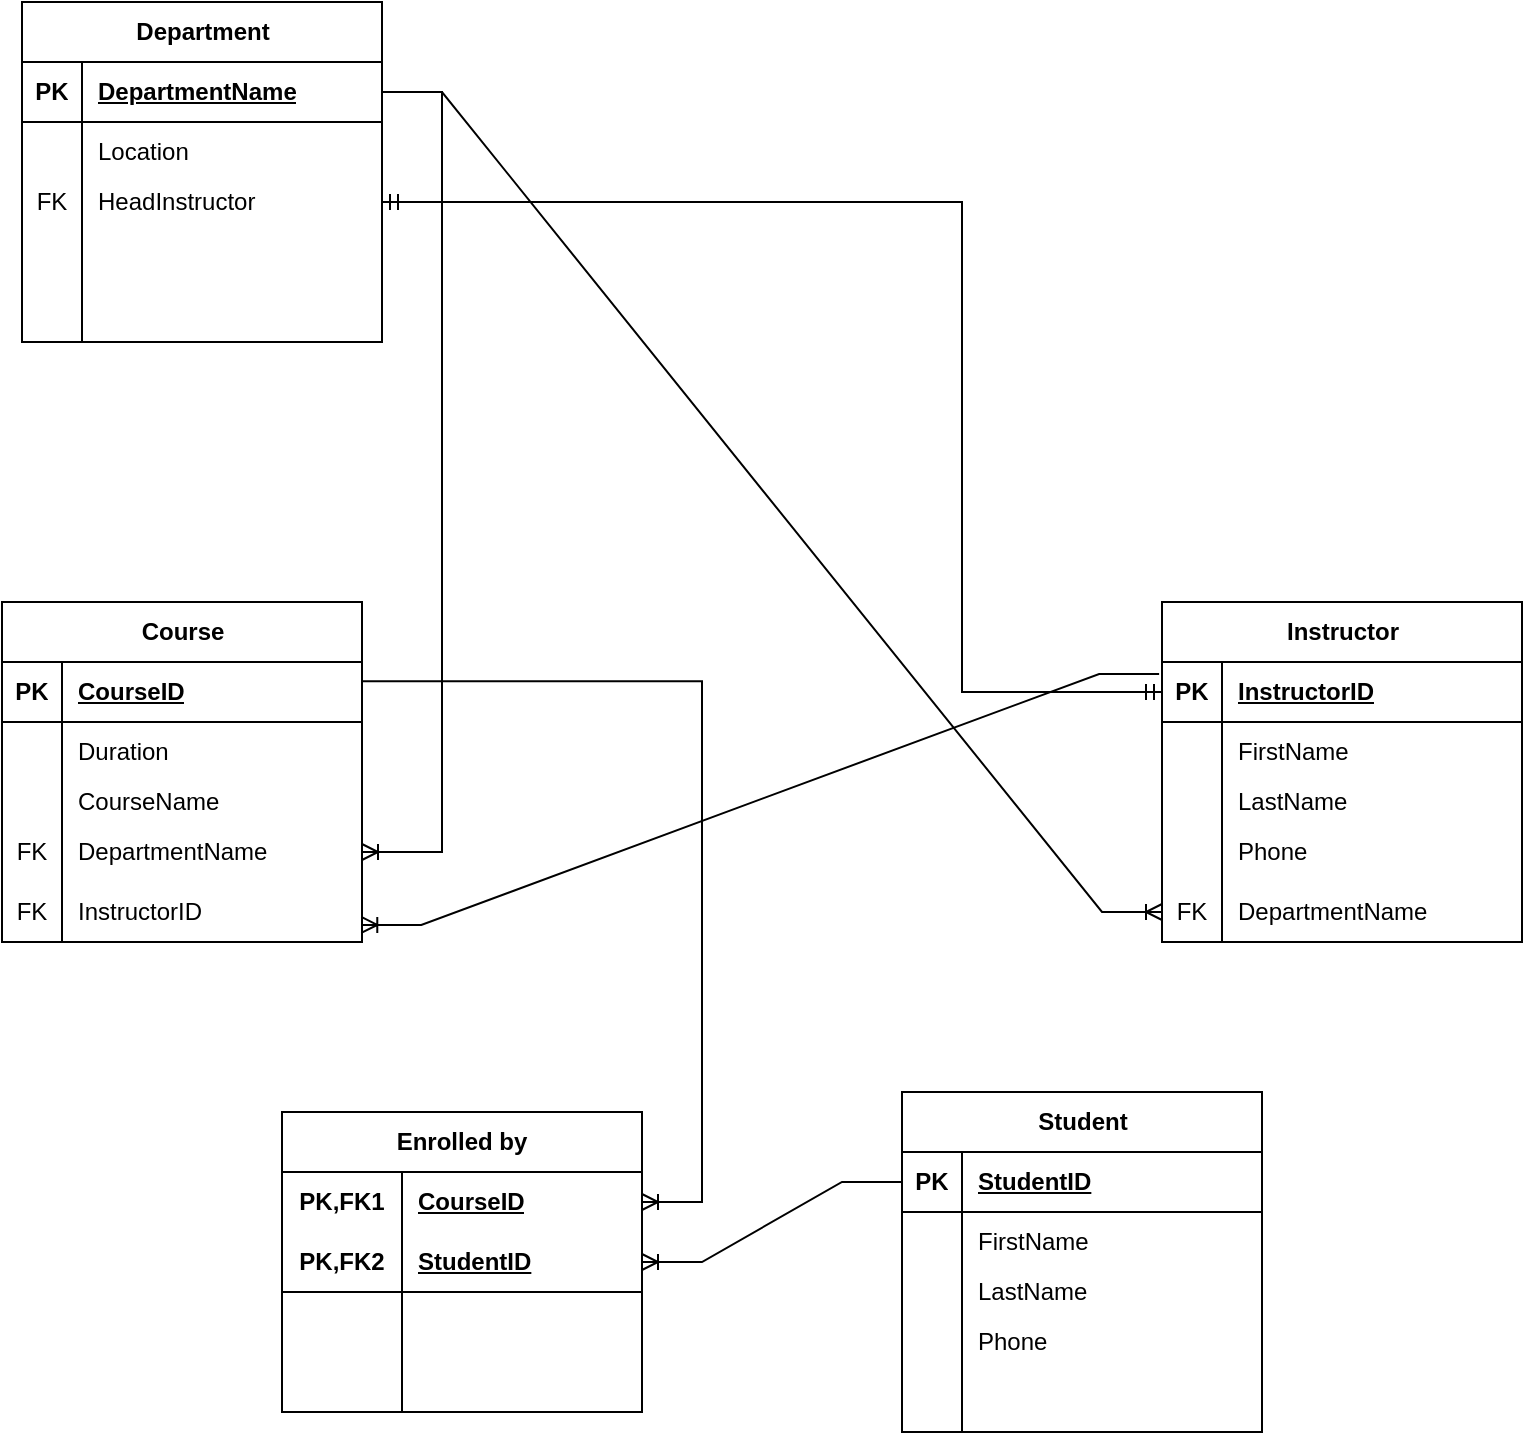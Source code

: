 <mxfile version="21.7.4" type="device" pages="2">
  <diagram id="pzsb9RJ58bxPv3kkhbw2" name="Página-4">
    <mxGraphModel dx="1935" dy="877" grid="1" gridSize="10" guides="1" tooltips="1" connect="1" arrows="1" fold="1" page="1" pageScale="1" pageWidth="827" pageHeight="1169" math="0" shadow="0">
      <root>
        <mxCell id="0" />
        <mxCell id="1" parent="0" />
        <mxCell id="9bMf1UzJ1hufr1lK23Sk-1" value="Department" style="shape=table;startSize=30;container=1;collapsible=1;childLayout=tableLayout;fixedRows=1;rowLines=0;fontStyle=1;align=center;resizeLast=1;html=1;" parent="1" vertex="1">
          <mxGeometry x="50" y="20" width="180" height="170" as="geometry">
            <mxRectangle x="40" y="40" width="110" height="30" as="alternateBounds" />
          </mxGeometry>
        </mxCell>
        <mxCell id="9bMf1UzJ1hufr1lK23Sk-2" value="" style="shape=tableRow;horizontal=0;startSize=0;swimlaneHead=0;swimlaneBody=0;fillColor=none;collapsible=0;dropTarget=0;points=[[0,0.5],[1,0.5]];portConstraint=eastwest;top=0;left=0;right=0;bottom=1;" parent="9bMf1UzJ1hufr1lK23Sk-1" vertex="1">
          <mxGeometry y="30" width="180" height="30" as="geometry" />
        </mxCell>
        <mxCell id="9bMf1UzJ1hufr1lK23Sk-3" value="PK" style="shape=partialRectangle;connectable=0;fillColor=none;top=0;left=0;bottom=0;right=0;fontStyle=1;overflow=hidden;whiteSpace=wrap;html=1;" parent="9bMf1UzJ1hufr1lK23Sk-2" vertex="1">
          <mxGeometry width="30" height="30" as="geometry">
            <mxRectangle width="30" height="30" as="alternateBounds" />
          </mxGeometry>
        </mxCell>
        <mxCell id="9bMf1UzJ1hufr1lK23Sk-4" value="DepartmentName" style="shape=partialRectangle;connectable=0;fillColor=none;top=0;left=0;bottom=0;right=0;align=left;spacingLeft=6;fontStyle=5;overflow=hidden;whiteSpace=wrap;html=1;" parent="9bMf1UzJ1hufr1lK23Sk-2" vertex="1">
          <mxGeometry x="30" width="150" height="30" as="geometry">
            <mxRectangle width="150" height="30" as="alternateBounds" />
          </mxGeometry>
        </mxCell>
        <mxCell id="9bMf1UzJ1hufr1lK23Sk-5" value="" style="shape=tableRow;horizontal=0;startSize=0;swimlaneHead=0;swimlaneBody=0;fillColor=none;collapsible=0;dropTarget=0;points=[[0,0.5],[1,0.5]];portConstraint=eastwest;top=0;left=0;right=0;bottom=0;" parent="9bMf1UzJ1hufr1lK23Sk-1" vertex="1">
          <mxGeometry y="60" width="180" height="30" as="geometry" />
        </mxCell>
        <mxCell id="9bMf1UzJ1hufr1lK23Sk-6" value="" style="shape=partialRectangle;connectable=0;fillColor=none;top=0;left=0;bottom=0;right=0;editable=1;overflow=hidden;whiteSpace=wrap;html=1;" parent="9bMf1UzJ1hufr1lK23Sk-5" vertex="1">
          <mxGeometry width="30" height="30" as="geometry">
            <mxRectangle width="30" height="30" as="alternateBounds" />
          </mxGeometry>
        </mxCell>
        <mxCell id="9bMf1UzJ1hufr1lK23Sk-7" value="Location" style="shape=partialRectangle;connectable=0;fillColor=none;top=0;left=0;bottom=0;right=0;align=left;spacingLeft=6;overflow=hidden;whiteSpace=wrap;html=1;" parent="9bMf1UzJ1hufr1lK23Sk-5" vertex="1">
          <mxGeometry x="30" width="150" height="30" as="geometry">
            <mxRectangle width="150" height="30" as="alternateBounds" />
          </mxGeometry>
        </mxCell>
        <mxCell id="9bMf1UzJ1hufr1lK23Sk-8" value="" style="shape=tableRow;horizontal=0;startSize=0;swimlaneHead=0;swimlaneBody=0;fillColor=none;collapsible=0;dropTarget=0;points=[[0,0.5],[1,0.5]];portConstraint=eastwest;top=0;left=0;right=0;bottom=0;" parent="9bMf1UzJ1hufr1lK23Sk-1" vertex="1">
          <mxGeometry y="90" width="180" height="20" as="geometry" />
        </mxCell>
        <mxCell id="9bMf1UzJ1hufr1lK23Sk-9" value="FK" style="shape=partialRectangle;connectable=0;fillColor=none;top=0;left=0;bottom=0;right=0;editable=1;overflow=hidden;whiteSpace=wrap;html=1;" parent="9bMf1UzJ1hufr1lK23Sk-8" vertex="1">
          <mxGeometry width="30" height="20" as="geometry">
            <mxRectangle width="30" height="20" as="alternateBounds" />
          </mxGeometry>
        </mxCell>
        <mxCell id="9bMf1UzJ1hufr1lK23Sk-10" value="HeadInstructor" style="shape=partialRectangle;connectable=0;fillColor=none;top=0;left=0;bottom=0;right=0;align=left;spacingLeft=6;overflow=hidden;whiteSpace=wrap;html=1;" parent="9bMf1UzJ1hufr1lK23Sk-8" vertex="1">
          <mxGeometry x="30" width="150" height="20" as="geometry">
            <mxRectangle width="150" height="20" as="alternateBounds" />
          </mxGeometry>
        </mxCell>
        <mxCell id="9bMf1UzJ1hufr1lK23Sk-11" value="" style="shape=tableRow;horizontal=0;startSize=0;swimlaneHead=0;swimlaneBody=0;fillColor=none;collapsible=0;dropTarget=0;points=[[0,0.5],[1,0.5]];portConstraint=eastwest;top=0;left=0;right=0;bottom=0;" parent="9bMf1UzJ1hufr1lK23Sk-1" vertex="1">
          <mxGeometry y="110" width="180" height="30" as="geometry" />
        </mxCell>
        <mxCell id="9bMf1UzJ1hufr1lK23Sk-12" value="" style="shape=partialRectangle;connectable=0;fillColor=none;top=0;left=0;bottom=0;right=0;editable=1;overflow=hidden;whiteSpace=wrap;html=1;" parent="9bMf1UzJ1hufr1lK23Sk-11" vertex="1">
          <mxGeometry width="30" height="30" as="geometry">
            <mxRectangle width="30" height="30" as="alternateBounds" />
          </mxGeometry>
        </mxCell>
        <mxCell id="9bMf1UzJ1hufr1lK23Sk-13" value="" style="shape=partialRectangle;connectable=0;fillColor=none;top=0;left=0;bottom=0;right=0;align=left;spacingLeft=6;overflow=hidden;whiteSpace=wrap;html=1;" parent="9bMf1UzJ1hufr1lK23Sk-11" vertex="1">
          <mxGeometry x="30" width="150" height="30" as="geometry">
            <mxRectangle width="150" height="30" as="alternateBounds" />
          </mxGeometry>
        </mxCell>
        <mxCell id="9bMf1UzJ1hufr1lK23Sk-14" value="" style="shape=tableRow;horizontal=0;startSize=0;swimlaneHead=0;swimlaneBody=0;fillColor=none;collapsible=0;dropTarget=0;points=[[0,0.5],[1,0.5]];portConstraint=eastwest;top=0;left=0;right=0;bottom=0;" parent="9bMf1UzJ1hufr1lK23Sk-1" vertex="1">
          <mxGeometry y="140" width="180" height="30" as="geometry" />
        </mxCell>
        <mxCell id="9bMf1UzJ1hufr1lK23Sk-15" value="" style="shape=partialRectangle;connectable=0;fillColor=none;top=0;left=0;bottom=0;right=0;editable=1;overflow=hidden;whiteSpace=wrap;html=1;" parent="9bMf1UzJ1hufr1lK23Sk-14" vertex="1">
          <mxGeometry width="30" height="30" as="geometry">
            <mxRectangle width="30" height="30" as="alternateBounds" />
          </mxGeometry>
        </mxCell>
        <mxCell id="9bMf1UzJ1hufr1lK23Sk-16" value="" style="shape=partialRectangle;connectable=0;fillColor=none;top=0;left=0;bottom=0;right=0;align=left;spacingLeft=6;overflow=hidden;whiteSpace=wrap;html=1;" parent="9bMf1UzJ1hufr1lK23Sk-14" vertex="1">
          <mxGeometry x="30" width="150" height="30" as="geometry">
            <mxRectangle width="150" height="30" as="alternateBounds" />
          </mxGeometry>
        </mxCell>
        <mxCell id="57R6uo138KywJgDJFKUn-1" value="Student" style="shape=table;startSize=30;container=1;collapsible=1;childLayout=tableLayout;fixedRows=1;rowLines=0;fontStyle=1;align=center;resizeLast=1;html=1;" vertex="1" parent="1">
          <mxGeometry x="490" y="565" width="180" height="170" as="geometry">
            <mxRectangle x="40" y="40" width="110" height="30" as="alternateBounds" />
          </mxGeometry>
        </mxCell>
        <mxCell id="57R6uo138KywJgDJFKUn-2" value="" style="shape=tableRow;horizontal=0;startSize=0;swimlaneHead=0;swimlaneBody=0;fillColor=none;collapsible=0;dropTarget=0;points=[[0,0.5],[1,0.5]];portConstraint=eastwest;top=0;left=0;right=0;bottom=1;" vertex="1" parent="57R6uo138KywJgDJFKUn-1">
          <mxGeometry y="30" width="180" height="30" as="geometry" />
        </mxCell>
        <mxCell id="57R6uo138KywJgDJFKUn-3" value="PK" style="shape=partialRectangle;connectable=0;fillColor=none;top=0;left=0;bottom=0;right=0;fontStyle=1;overflow=hidden;whiteSpace=wrap;html=1;" vertex="1" parent="57R6uo138KywJgDJFKUn-2">
          <mxGeometry width="30" height="30" as="geometry">
            <mxRectangle width="30" height="30" as="alternateBounds" />
          </mxGeometry>
        </mxCell>
        <mxCell id="57R6uo138KywJgDJFKUn-4" value="StudentID" style="shape=partialRectangle;connectable=0;fillColor=none;top=0;left=0;bottom=0;right=0;align=left;spacingLeft=6;fontStyle=5;overflow=hidden;whiteSpace=wrap;html=1;" vertex="1" parent="57R6uo138KywJgDJFKUn-2">
          <mxGeometry x="30" width="150" height="30" as="geometry">
            <mxRectangle width="150" height="30" as="alternateBounds" />
          </mxGeometry>
        </mxCell>
        <mxCell id="57R6uo138KywJgDJFKUn-5" value="" style="shape=tableRow;horizontal=0;startSize=0;swimlaneHead=0;swimlaneBody=0;fillColor=none;collapsible=0;dropTarget=0;points=[[0,0.5],[1,0.5]];portConstraint=eastwest;top=0;left=0;right=0;bottom=0;" vertex="1" parent="57R6uo138KywJgDJFKUn-1">
          <mxGeometry y="60" width="180" height="30" as="geometry" />
        </mxCell>
        <mxCell id="57R6uo138KywJgDJFKUn-6" value="" style="shape=partialRectangle;connectable=0;fillColor=none;top=0;left=0;bottom=0;right=0;editable=1;overflow=hidden;whiteSpace=wrap;html=1;" vertex="1" parent="57R6uo138KywJgDJFKUn-5">
          <mxGeometry width="30" height="30" as="geometry">
            <mxRectangle width="30" height="30" as="alternateBounds" />
          </mxGeometry>
        </mxCell>
        <mxCell id="57R6uo138KywJgDJFKUn-7" value="FirstName" style="shape=partialRectangle;connectable=0;fillColor=none;top=0;left=0;bottom=0;right=0;align=left;spacingLeft=6;overflow=hidden;whiteSpace=wrap;html=1;" vertex="1" parent="57R6uo138KywJgDJFKUn-5">
          <mxGeometry x="30" width="150" height="30" as="geometry">
            <mxRectangle width="150" height="30" as="alternateBounds" />
          </mxGeometry>
        </mxCell>
        <mxCell id="57R6uo138KywJgDJFKUn-8" value="" style="shape=tableRow;horizontal=0;startSize=0;swimlaneHead=0;swimlaneBody=0;fillColor=none;collapsible=0;dropTarget=0;points=[[0,0.5],[1,0.5]];portConstraint=eastwest;top=0;left=0;right=0;bottom=0;" vertex="1" parent="57R6uo138KywJgDJFKUn-1">
          <mxGeometry y="90" width="180" height="20" as="geometry" />
        </mxCell>
        <mxCell id="57R6uo138KywJgDJFKUn-9" value="" style="shape=partialRectangle;connectable=0;fillColor=none;top=0;left=0;bottom=0;right=0;editable=1;overflow=hidden;whiteSpace=wrap;html=1;" vertex="1" parent="57R6uo138KywJgDJFKUn-8">
          <mxGeometry width="30" height="20" as="geometry">
            <mxRectangle width="30" height="20" as="alternateBounds" />
          </mxGeometry>
        </mxCell>
        <mxCell id="57R6uo138KywJgDJFKUn-10" value="LastName" style="shape=partialRectangle;connectable=0;fillColor=none;top=0;left=0;bottom=0;right=0;align=left;spacingLeft=6;overflow=hidden;whiteSpace=wrap;html=1;" vertex="1" parent="57R6uo138KywJgDJFKUn-8">
          <mxGeometry x="30" width="150" height="20" as="geometry">
            <mxRectangle width="150" height="20" as="alternateBounds" />
          </mxGeometry>
        </mxCell>
        <mxCell id="57R6uo138KywJgDJFKUn-11" value="" style="shape=tableRow;horizontal=0;startSize=0;swimlaneHead=0;swimlaneBody=0;fillColor=none;collapsible=0;dropTarget=0;points=[[0,0.5],[1,0.5]];portConstraint=eastwest;top=0;left=0;right=0;bottom=0;" vertex="1" parent="57R6uo138KywJgDJFKUn-1">
          <mxGeometry y="110" width="180" height="30" as="geometry" />
        </mxCell>
        <mxCell id="57R6uo138KywJgDJFKUn-12" value="" style="shape=partialRectangle;connectable=0;fillColor=none;top=0;left=0;bottom=0;right=0;editable=1;overflow=hidden;whiteSpace=wrap;html=1;" vertex="1" parent="57R6uo138KywJgDJFKUn-11">
          <mxGeometry width="30" height="30" as="geometry">
            <mxRectangle width="30" height="30" as="alternateBounds" />
          </mxGeometry>
        </mxCell>
        <mxCell id="57R6uo138KywJgDJFKUn-13" value="Phone" style="shape=partialRectangle;connectable=0;fillColor=none;top=0;left=0;bottom=0;right=0;align=left;spacingLeft=6;overflow=hidden;whiteSpace=wrap;html=1;" vertex="1" parent="57R6uo138KywJgDJFKUn-11">
          <mxGeometry x="30" width="150" height="30" as="geometry">
            <mxRectangle width="150" height="30" as="alternateBounds" />
          </mxGeometry>
        </mxCell>
        <mxCell id="57R6uo138KywJgDJFKUn-14" value="" style="shape=tableRow;horizontal=0;startSize=0;swimlaneHead=0;swimlaneBody=0;fillColor=none;collapsible=0;dropTarget=0;points=[[0,0.5],[1,0.5]];portConstraint=eastwest;top=0;left=0;right=0;bottom=0;" vertex="1" parent="57R6uo138KywJgDJFKUn-1">
          <mxGeometry y="140" width="180" height="30" as="geometry" />
        </mxCell>
        <mxCell id="57R6uo138KywJgDJFKUn-15" value="" style="shape=partialRectangle;connectable=0;fillColor=none;top=0;left=0;bottom=0;right=0;editable=1;overflow=hidden;whiteSpace=wrap;html=1;" vertex="1" parent="57R6uo138KywJgDJFKUn-14">
          <mxGeometry width="30" height="30" as="geometry">
            <mxRectangle width="30" height="30" as="alternateBounds" />
          </mxGeometry>
        </mxCell>
        <mxCell id="57R6uo138KywJgDJFKUn-16" value="" style="shape=partialRectangle;connectable=0;fillColor=none;top=0;left=0;bottom=0;right=0;align=left;spacingLeft=6;overflow=hidden;whiteSpace=wrap;html=1;" vertex="1" parent="57R6uo138KywJgDJFKUn-14">
          <mxGeometry x="30" width="150" height="30" as="geometry">
            <mxRectangle width="150" height="30" as="alternateBounds" />
          </mxGeometry>
        </mxCell>
        <mxCell id="57R6uo138KywJgDJFKUn-17" value="Course" style="shape=table;startSize=30;container=1;collapsible=1;childLayout=tableLayout;fixedRows=1;rowLines=0;fontStyle=1;align=center;resizeLast=1;html=1;" vertex="1" parent="1">
          <mxGeometry x="40" y="320" width="180" height="170" as="geometry">
            <mxRectangle x="40" y="40" width="110" height="30" as="alternateBounds" />
          </mxGeometry>
        </mxCell>
        <mxCell id="57R6uo138KywJgDJFKUn-18" value="" style="shape=tableRow;horizontal=0;startSize=0;swimlaneHead=0;swimlaneBody=0;fillColor=none;collapsible=0;dropTarget=0;points=[[0,0.5],[1,0.5]];portConstraint=eastwest;top=0;left=0;right=0;bottom=1;" vertex="1" parent="57R6uo138KywJgDJFKUn-17">
          <mxGeometry y="30" width="180" height="30" as="geometry" />
        </mxCell>
        <mxCell id="57R6uo138KywJgDJFKUn-19" value="PK" style="shape=partialRectangle;connectable=0;fillColor=none;top=0;left=0;bottom=0;right=0;fontStyle=1;overflow=hidden;whiteSpace=wrap;html=1;" vertex="1" parent="57R6uo138KywJgDJFKUn-18">
          <mxGeometry width="30" height="30" as="geometry">
            <mxRectangle width="30" height="30" as="alternateBounds" />
          </mxGeometry>
        </mxCell>
        <mxCell id="57R6uo138KywJgDJFKUn-20" value="CourseID" style="shape=partialRectangle;connectable=0;fillColor=none;top=0;left=0;bottom=0;right=0;align=left;spacingLeft=6;fontStyle=5;overflow=hidden;whiteSpace=wrap;html=1;" vertex="1" parent="57R6uo138KywJgDJFKUn-18">
          <mxGeometry x="30" width="150" height="30" as="geometry">
            <mxRectangle width="150" height="30" as="alternateBounds" />
          </mxGeometry>
        </mxCell>
        <mxCell id="57R6uo138KywJgDJFKUn-21" value="" style="shape=tableRow;horizontal=0;startSize=0;swimlaneHead=0;swimlaneBody=0;fillColor=none;collapsible=0;dropTarget=0;points=[[0,0.5],[1,0.5]];portConstraint=eastwest;top=0;left=0;right=0;bottom=0;" vertex="1" parent="57R6uo138KywJgDJFKUn-17">
          <mxGeometry y="60" width="180" height="30" as="geometry" />
        </mxCell>
        <mxCell id="57R6uo138KywJgDJFKUn-22" value="" style="shape=partialRectangle;connectable=0;fillColor=none;top=0;left=0;bottom=0;right=0;editable=1;overflow=hidden;whiteSpace=wrap;html=1;" vertex="1" parent="57R6uo138KywJgDJFKUn-21">
          <mxGeometry width="30" height="30" as="geometry">
            <mxRectangle width="30" height="30" as="alternateBounds" />
          </mxGeometry>
        </mxCell>
        <mxCell id="57R6uo138KywJgDJFKUn-23" value="Duration" style="shape=partialRectangle;connectable=0;fillColor=none;top=0;left=0;bottom=0;right=0;align=left;spacingLeft=6;overflow=hidden;whiteSpace=wrap;html=1;" vertex="1" parent="57R6uo138KywJgDJFKUn-21">
          <mxGeometry x="30" width="150" height="30" as="geometry">
            <mxRectangle width="150" height="30" as="alternateBounds" />
          </mxGeometry>
        </mxCell>
        <mxCell id="57R6uo138KywJgDJFKUn-24" value="" style="shape=tableRow;horizontal=0;startSize=0;swimlaneHead=0;swimlaneBody=0;fillColor=none;collapsible=0;dropTarget=0;points=[[0,0.5],[1,0.5]];portConstraint=eastwest;top=0;left=0;right=0;bottom=0;" vertex="1" parent="57R6uo138KywJgDJFKUn-17">
          <mxGeometry y="90" width="180" height="20" as="geometry" />
        </mxCell>
        <mxCell id="57R6uo138KywJgDJFKUn-25" value="" style="shape=partialRectangle;connectable=0;fillColor=none;top=0;left=0;bottom=0;right=0;editable=1;overflow=hidden;whiteSpace=wrap;html=1;" vertex="1" parent="57R6uo138KywJgDJFKUn-24">
          <mxGeometry width="30" height="20" as="geometry">
            <mxRectangle width="30" height="20" as="alternateBounds" />
          </mxGeometry>
        </mxCell>
        <mxCell id="57R6uo138KywJgDJFKUn-26" value="CourseName" style="shape=partialRectangle;connectable=0;fillColor=none;top=0;left=0;bottom=0;right=0;align=left;spacingLeft=6;overflow=hidden;whiteSpace=wrap;html=1;" vertex="1" parent="57R6uo138KywJgDJFKUn-24">
          <mxGeometry x="30" width="150" height="20" as="geometry">
            <mxRectangle width="150" height="20" as="alternateBounds" />
          </mxGeometry>
        </mxCell>
        <mxCell id="57R6uo138KywJgDJFKUn-27" value="" style="shape=tableRow;horizontal=0;startSize=0;swimlaneHead=0;swimlaneBody=0;fillColor=none;collapsible=0;dropTarget=0;points=[[0,0.5],[1,0.5]];portConstraint=eastwest;top=0;left=0;right=0;bottom=0;" vertex="1" parent="57R6uo138KywJgDJFKUn-17">
          <mxGeometry y="110" width="180" height="30" as="geometry" />
        </mxCell>
        <mxCell id="57R6uo138KywJgDJFKUn-28" value="FK" style="shape=partialRectangle;connectable=0;fillColor=none;top=0;left=0;bottom=0;right=0;editable=1;overflow=hidden;whiteSpace=wrap;html=1;" vertex="1" parent="57R6uo138KywJgDJFKUn-27">
          <mxGeometry width="30" height="30" as="geometry">
            <mxRectangle width="30" height="30" as="alternateBounds" />
          </mxGeometry>
        </mxCell>
        <mxCell id="57R6uo138KywJgDJFKUn-29" value="DepartmentName" style="shape=partialRectangle;connectable=0;fillColor=none;top=0;left=0;bottom=0;right=0;align=left;spacingLeft=6;overflow=hidden;whiteSpace=wrap;html=1;" vertex="1" parent="57R6uo138KywJgDJFKUn-27">
          <mxGeometry x="30" width="150" height="30" as="geometry">
            <mxRectangle width="150" height="30" as="alternateBounds" />
          </mxGeometry>
        </mxCell>
        <mxCell id="57R6uo138KywJgDJFKUn-30" value="" style="shape=tableRow;horizontal=0;startSize=0;swimlaneHead=0;swimlaneBody=0;fillColor=none;collapsible=0;dropTarget=0;points=[[0,0.5],[1,0.5]];portConstraint=eastwest;top=0;left=0;right=0;bottom=0;" vertex="1" parent="57R6uo138KywJgDJFKUn-17">
          <mxGeometry y="140" width="180" height="30" as="geometry" />
        </mxCell>
        <mxCell id="57R6uo138KywJgDJFKUn-31" value="FK" style="shape=partialRectangle;connectable=0;fillColor=none;top=0;left=0;bottom=0;right=0;editable=1;overflow=hidden;whiteSpace=wrap;html=1;" vertex="1" parent="57R6uo138KywJgDJFKUn-30">
          <mxGeometry width="30" height="30" as="geometry">
            <mxRectangle width="30" height="30" as="alternateBounds" />
          </mxGeometry>
        </mxCell>
        <mxCell id="57R6uo138KywJgDJFKUn-32" value="InstructorID" style="shape=partialRectangle;connectable=0;fillColor=none;top=0;left=0;bottom=0;right=0;align=left;spacingLeft=6;overflow=hidden;whiteSpace=wrap;html=1;" vertex="1" parent="57R6uo138KywJgDJFKUn-30">
          <mxGeometry x="30" width="150" height="30" as="geometry">
            <mxRectangle width="150" height="30" as="alternateBounds" />
          </mxGeometry>
        </mxCell>
        <mxCell id="57R6uo138KywJgDJFKUn-33" value="Instructor" style="shape=table;startSize=30;container=1;collapsible=1;childLayout=tableLayout;fixedRows=1;rowLines=0;fontStyle=1;align=center;resizeLast=1;html=1;" vertex="1" parent="1">
          <mxGeometry x="620" y="320" width="180" height="170" as="geometry">
            <mxRectangle x="40" y="40" width="110" height="30" as="alternateBounds" />
          </mxGeometry>
        </mxCell>
        <mxCell id="57R6uo138KywJgDJFKUn-34" value="" style="shape=tableRow;horizontal=0;startSize=0;swimlaneHead=0;swimlaneBody=0;fillColor=none;collapsible=0;dropTarget=0;points=[[0,0.5],[1,0.5]];portConstraint=eastwest;top=0;left=0;right=0;bottom=1;" vertex="1" parent="57R6uo138KywJgDJFKUn-33">
          <mxGeometry y="30" width="180" height="30" as="geometry" />
        </mxCell>
        <mxCell id="57R6uo138KywJgDJFKUn-35" value="PK" style="shape=partialRectangle;connectable=0;fillColor=none;top=0;left=0;bottom=0;right=0;fontStyle=1;overflow=hidden;whiteSpace=wrap;html=1;" vertex="1" parent="57R6uo138KywJgDJFKUn-34">
          <mxGeometry width="30" height="30" as="geometry">
            <mxRectangle width="30" height="30" as="alternateBounds" />
          </mxGeometry>
        </mxCell>
        <mxCell id="57R6uo138KywJgDJFKUn-36" value="InstructorID" style="shape=partialRectangle;connectable=0;fillColor=none;top=0;left=0;bottom=0;right=0;align=left;spacingLeft=6;fontStyle=5;overflow=hidden;whiteSpace=wrap;html=1;" vertex="1" parent="57R6uo138KywJgDJFKUn-34">
          <mxGeometry x="30" width="150" height="30" as="geometry">
            <mxRectangle width="150" height="30" as="alternateBounds" />
          </mxGeometry>
        </mxCell>
        <mxCell id="57R6uo138KywJgDJFKUn-37" value="" style="shape=tableRow;horizontal=0;startSize=0;swimlaneHead=0;swimlaneBody=0;fillColor=none;collapsible=0;dropTarget=0;points=[[0,0.5],[1,0.5]];portConstraint=eastwest;top=0;left=0;right=0;bottom=0;" vertex="1" parent="57R6uo138KywJgDJFKUn-33">
          <mxGeometry y="60" width="180" height="30" as="geometry" />
        </mxCell>
        <mxCell id="57R6uo138KywJgDJFKUn-38" value="" style="shape=partialRectangle;connectable=0;fillColor=none;top=0;left=0;bottom=0;right=0;editable=1;overflow=hidden;whiteSpace=wrap;html=1;" vertex="1" parent="57R6uo138KywJgDJFKUn-37">
          <mxGeometry width="30" height="30" as="geometry">
            <mxRectangle width="30" height="30" as="alternateBounds" />
          </mxGeometry>
        </mxCell>
        <mxCell id="57R6uo138KywJgDJFKUn-39" value="FirstName" style="shape=partialRectangle;connectable=0;fillColor=none;top=0;left=0;bottom=0;right=0;align=left;spacingLeft=6;overflow=hidden;whiteSpace=wrap;html=1;" vertex="1" parent="57R6uo138KywJgDJFKUn-37">
          <mxGeometry x="30" width="150" height="30" as="geometry">
            <mxRectangle width="150" height="30" as="alternateBounds" />
          </mxGeometry>
        </mxCell>
        <mxCell id="57R6uo138KywJgDJFKUn-40" value="" style="shape=tableRow;horizontal=0;startSize=0;swimlaneHead=0;swimlaneBody=0;fillColor=none;collapsible=0;dropTarget=0;points=[[0,0.5],[1,0.5]];portConstraint=eastwest;top=0;left=0;right=0;bottom=0;" vertex="1" parent="57R6uo138KywJgDJFKUn-33">
          <mxGeometry y="90" width="180" height="20" as="geometry" />
        </mxCell>
        <mxCell id="57R6uo138KywJgDJFKUn-41" value="" style="shape=partialRectangle;connectable=0;fillColor=none;top=0;left=0;bottom=0;right=0;editable=1;overflow=hidden;whiteSpace=wrap;html=1;" vertex="1" parent="57R6uo138KywJgDJFKUn-40">
          <mxGeometry width="30" height="20" as="geometry">
            <mxRectangle width="30" height="20" as="alternateBounds" />
          </mxGeometry>
        </mxCell>
        <mxCell id="57R6uo138KywJgDJFKUn-42" value="LastName" style="shape=partialRectangle;connectable=0;fillColor=none;top=0;left=0;bottom=0;right=0;align=left;spacingLeft=6;overflow=hidden;whiteSpace=wrap;html=1;" vertex="1" parent="57R6uo138KywJgDJFKUn-40">
          <mxGeometry x="30" width="150" height="20" as="geometry">
            <mxRectangle width="150" height="20" as="alternateBounds" />
          </mxGeometry>
        </mxCell>
        <mxCell id="57R6uo138KywJgDJFKUn-43" value="" style="shape=tableRow;horizontal=0;startSize=0;swimlaneHead=0;swimlaneBody=0;fillColor=none;collapsible=0;dropTarget=0;points=[[0,0.5],[1,0.5]];portConstraint=eastwest;top=0;left=0;right=0;bottom=0;" vertex="1" parent="57R6uo138KywJgDJFKUn-33">
          <mxGeometry y="110" width="180" height="30" as="geometry" />
        </mxCell>
        <mxCell id="57R6uo138KywJgDJFKUn-44" value="" style="shape=partialRectangle;connectable=0;fillColor=none;top=0;left=0;bottom=0;right=0;editable=1;overflow=hidden;whiteSpace=wrap;html=1;" vertex="1" parent="57R6uo138KywJgDJFKUn-43">
          <mxGeometry width="30" height="30" as="geometry">
            <mxRectangle width="30" height="30" as="alternateBounds" />
          </mxGeometry>
        </mxCell>
        <mxCell id="57R6uo138KywJgDJFKUn-45" value="Phone" style="shape=partialRectangle;connectable=0;fillColor=none;top=0;left=0;bottom=0;right=0;align=left;spacingLeft=6;overflow=hidden;whiteSpace=wrap;html=1;" vertex="1" parent="57R6uo138KywJgDJFKUn-43">
          <mxGeometry x="30" width="150" height="30" as="geometry">
            <mxRectangle width="150" height="30" as="alternateBounds" />
          </mxGeometry>
        </mxCell>
        <mxCell id="57R6uo138KywJgDJFKUn-46" value="" style="shape=tableRow;horizontal=0;startSize=0;swimlaneHead=0;swimlaneBody=0;fillColor=none;collapsible=0;dropTarget=0;points=[[0,0.5],[1,0.5]];portConstraint=eastwest;top=0;left=0;right=0;bottom=0;" vertex="1" parent="57R6uo138KywJgDJFKUn-33">
          <mxGeometry y="140" width="180" height="30" as="geometry" />
        </mxCell>
        <mxCell id="57R6uo138KywJgDJFKUn-47" value="FK" style="shape=partialRectangle;connectable=0;fillColor=none;top=0;left=0;bottom=0;right=0;editable=1;overflow=hidden;whiteSpace=wrap;html=1;" vertex="1" parent="57R6uo138KywJgDJFKUn-46">
          <mxGeometry width="30" height="30" as="geometry">
            <mxRectangle width="30" height="30" as="alternateBounds" />
          </mxGeometry>
        </mxCell>
        <mxCell id="57R6uo138KywJgDJFKUn-48" value="DepartmentName" style="shape=partialRectangle;connectable=0;fillColor=none;top=0;left=0;bottom=0;right=0;align=left;spacingLeft=6;overflow=hidden;whiteSpace=wrap;html=1;" vertex="1" parent="57R6uo138KywJgDJFKUn-46">
          <mxGeometry x="30" width="150" height="30" as="geometry">
            <mxRectangle width="150" height="30" as="alternateBounds" />
          </mxGeometry>
        </mxCell>
        <mxCell id="57R6uo138KywJgDJFKUn-49" value="" style="fontSize=12;html=1;endArrow=ERmandOne;startArrow=ERmandOne;rounded=0;edgeStyle=orthogonalEdgeStyle;" edge="1" parent="1" source="9bMf1UzJ1hufr1lK23Sk-8" target="57R6uo138KywJgDJFKUn-34">
          <mxGeometry width="100" height="100" relative="1" as="geometry">
            <mxPoint x="390" y="310" as="sourcePoint" />
            <mxPoint x="490" y="210" as="targetPoint" />
            <Array as="points">
              <mxPoint x="520" y="120" />
              <mxPoint x="520" y="365" />
            </Array>
          </mxGeometry>
        </mxCell>
        <mxCell id="57R6uo138KywJgDJFKUn-50" value="" style="edgeStyle=entityRelationEdgeStyle;fontSize=12;html=1;endArrow=ERoneToMany;rounded=0;exitX=1;exitY=0.5;exitDx=0;exitDy=0;" edge="1" parent="1" source="9bMf1UzJ1hufr1lK23Sk-2" target="57R6uo138KywJgDJFKUn-46">
          <mxGeometry width="100" height="100" relative="1" as="geometry">
            <mxPoint x="160" y="410" as="sourcePoint" />
            <mxPoint x="260" y="310" as="targetPoint" />
          </mxGeometry>
        </mxCell>
        <mxCell id="57R6uo138KywJgDJFKUn-51" value="" style="edgeStyle=entityRelationEdgeStyle;fontSize=12;html=1;endArrow=ERoneToMany;rounded=0;" edge="1" parent="1" source="9bMf1UzJ1hufr1lK23Sk-2" target="57R6uo138KywJgDJFKUn-27">
          <mxGeometry width="100" height="100" relative="1" as="geometry">
            <mxPoint x="241" y="161" as="sourcePoint" />
            <mxPoint x="630" y="485" as="targetPoint" />
          </mxGeometry>
        </mxCell>
        <mxCell id="57R6uo138KywJgDJFKUn-52" value="" style="edgeStyle=entityRelationEdgeStyle;fontSize=12;html=1;endArrow=ERoneToMany;rounded=0;exitX=-0.008;exitY=0.199;exitDx=0;exitDy=0;exitPerimeter=0;entryX=0.998;entryY=0.716;entryDx=0;entryDy=0;entryPerimeter=0;" edge="1" parent="1" source="57R6uo138KywJgDJFKUn-34" target="57R6uo138KywJgDJFKUn-30">
          <mxGeometry width="100" height="100" relative="1" as="geometry">
            <mxPoint x="240" y="75" as="sourcePoint" />
            <mxPoint x="230" y="455" as="targetPoint" />
          </mxGeometry>
        </mxCell>
        <mxCell id="57R6uo138KywJgDJFKUn-53" value="Enrolled by" style="shape=table;startSize=30;container=1;collapsible=1;childLayout=tableLayout;fixedRows=1;rowLines=0;fontStyle=1;align=center;resizeLast=1;html=1;whiteSpace=wrap;" vertex="1" parent="1">
          <mxGeometry x="180" y="575" width="180" height="150" as="geometry" />
        </mxCell>
        <mxCell id="57R6uo138KywJgDJFKUn-54" value="" style="shape=tableRow;horizontal=0;startSize=0;swimlaneHead=0;swimlaneBody=0;fillColor=none;collapsible=0;dropTarget=0;points=[[0,0.5],[1,0.5]];portConstraint=eastwest;top=0;left=0;right=0;bottom=0;html=1;" vertex="1" parent="57R6uo138KywJgDJFKUn-53">
          <mxGeometry y="30" width="180" height="30" as="geometry" />
        </mxCell>
        <mxCell id="57R6uo138KywJgDJFKUn-55" value="PK,FK1" style="shape=partialRectangle;connectable=0;fillColor=none;top=0;left=0;bottom=0;right=0;fontStyle=1;overflow=hidden;html=1;whiteSpace=wrap;" vertex="1" parent="57R6uo138KywJgDJFKUn-54">
          <mxGeometry width="60" height="30" as="geometry">
            <mxRectangle width="60" height="30" as="alternateBounds" />
          </mxGeometry>
        </mxCell>
        <mxCell id="57R6uo138KywJgDJFKUn-56" value="CourseID" style="shape=partialRectangle;connectable=0;fillColor=none;top=0;left=0;bottom=0;right=0;align=left;spacingLeft=6;fontStyle=5;overflow=hidden;html=1;whiteSpace=wrap;" vertex="1" parent="57R6uo138KywJgDJFKUn-54">
          <mxGeometry x="60" width="120" height="30" as="geometry">
            <mxRectangle width="120" height="30" as="alternateBounds" />
          </mxGeometry>
        </mxCell>
        <mxCell id="57R6uo138KywJgDJFKUn-57" value="" style="shape=tableRow;horizontal=0;startSize=0;swimlaneHead=0;swimlaneBody=0;fillColor=none;collapsible=0;dropTarget=0;points=[[0,0.5],[1,0.5]];portConstraint=eastwest;top=0;left=0;right=0;bottom=1;html=1;" vertex="1" parent="57R6uo138KywJgDJFKUn-53">
          <mxGeometry y="60" width="180" height="30" as="geometry" />
        </mxCell>
        <mxCell id="57R6uo138KywJgDJFKUn-58" value="PK,FK2" style="shape=partialRectangle;connectable=0;fillColor=none;top=0;left=0;bottom=0;right=0;fontStyle=1;overflow=hidden;html=1;whiteSpace=wrap;" vertex="1" parent="57R6uo138KywJgDJFKUn-57">
          <mxGeometry width="60" height="30" as="geometry">
            <mxRectangle width="60" height="30" as="alternateBounds" />
          </mxGeometry>
        </mxCell>
        <mxCell id="57R6uo138KywJgDJFKUn-59" value="StudentID" style="shape=partialRectangle;connectable=0;fillColor=none;top=0;left=0;bottom=0;right=0;align=left;spacingLeft=6;fontStyle=5;overflow=hidden;html=1;whiteSpace=wrap;" vertex="1" parent="57R6uo138KywJgDJFKUn-57">
          <mxGeometry x="60" width="120" height="30" as="geometry">
            <mxRectangle width="120" height="30" as="alternateBounds" />
          </mxGeometry>
        </mxCell>
        <mxCell id="57R6uo138KywJgDJFKUn-60" value="" style="shape=tableRow;horizontal=0;startSize=0;swimlaneHead=0;swimlaneBody=0;fillColor=none;collapsible=0;dropTarget=0;points=[[0,0.5],[1,0.5]];portConstraint=eastwest;top=0;left=0;right=0;bottom=0;html=1;" vertex="1" parent="57R6uo138KywJgDJFKUn-53">
          <mxGeometry y="90" width="180" height="30" as="geometry" />
        </mxCell>
        <mxCell id="57R6uo138KywJgDJFKUn-61" value="" style="shape=partialRectangle;connectable=0;fillColor=none;top=0;left=0;bottom=0;right=0;editable=1;overflow=hidden;html=1;whiteSpace=wrap;" vertex="1" parent="57R6uo138KywJgDJFKUn-60">
          <mxGeometry width="60" height="30" as="geometry">
            <mxRectangle width="60" height="30" as="alternateBounds" />
          </mxGeometry>
        </mxCell>
        <mxCell id="57R6uo138KywJgDJFKUn-62" value="" style="shape=partialRectangle;connectable=0;fillColor=none;top=0;left=0;bottom=0;right=0;align=left;spacingLeft=6;overflow=hidden;html=1;whiteSpace=wrap;" vertex="1" parent="57R6uo138KywJgDJFKUn-60">
          <mxGeometry x="60" width="120" height="30" as="geometry">
            <mxRectangle width="120" height="30" as="alternateBounds" />
          </mxGeometry>
        </mxCell>
        <mxCell id="57R6uo138KywJgDJFKUn-63" value="" style="shape=tableRow;horizontal=0;startSize=0;swimlaneHead=0;swimlaneBody=0;fillColor=none;collapsible=0;dropTarget=0;points=[[0,0.5],[1,0.5]];portConstraint=eastwest;top=0;left=0;right=0;bottom=0;html=1;" vertex="1" parent="57R6uo138KywJgDJFKUn-53">
          <mxGeometry y="120" width="180" height="30" as="geometry" />
        </mxCell>
        <mxCell id="57R6uo138KywJgDJFKUn-64" value="" style="shape=partialRectangle;connectable=0;fillColor=none;top=0;left=0;bottom=0;right=0;editable=1;overflow=hidden;html=1;whiteSpace=wrap;" vertex="1" parent="57R6uo138KywJgDJFKUn-63">
          <mxGeometry width="60" height="30" as="geometry">
            <mxRectangle width="60" height="30" as="alternateBounds" />
          </mxGeometry>
        </mxCell>
        <mxCell id="57R6uo138KywJgDJFKUn-65" value="" style="shape=partialRectangle;connectable=0;fillColor=none;top=0;left=0;bottom=0;right=0;align=left;spacingLeft=6;overflow=hidden;html=1;whiteSpace=wrap;" vertex="1" parent="57R6uo138KywJgDJFKUn-63">
          <mxGeometry x="60" width="120" height="30" as="geometry">
            <mxRectangle width="120" height="30" as="alternateBounds" />
          </mxGeometry>
        </mxCell>
        <mxCell id="57R6uo138KywJgDJFKUn-66" value="" style="edgeStyle=entityRelationEdgeStyle;fontSize=12;html=1;endArrow=ERoneToMany;rounded=0;exitX=1;exitY=0.322;exitDx=0;exitDy=0;exitPerimeter=0;" edge="1" parent="1" source="57R6uo138KywJgDJFKUn-18" target="57R6uo138KywJgDJFKUn-54">
          <mxGeometry width="100" height="100" relative="1" as="geometry">
            <mxPoint x="689" y="530" as="sourcePoint" />
            <mxPoint x="290" y="655" as="targetPoint" />
          </mxGeometry>
        </mxCell>
        <mxCell id="57R6uo138KywJgDJFKUn-67" value="" style="edgeStyle=entityRelationEdgeStyle;fontSize=12;html=1;endArrow=ERoneToMany;rounded=0;" edge="1" parent="1" source="57R6uo138KywJgDJFKUn-2" target="57R6uo138KywJgDJFKUn-57">
          <mxGeometry width="100" height="100" relative="1" as="geometry">
            <mxPoint x="640" y="585" as="sourcePoint" />
            <mxPoint x="640" y="855" as="targetPoint" />
          </mxGeometry>
        </mxCell>
      </root>
    </mxGraphModel>
  </diagram>
  <diagram name="Pagina5" id="2fMogE3RrzUMZkVVxpyp">
    <mxGraphModel dx="2162" dy="980" grid="1" gridSize="10" guides="1" tooltips="1" connect="1" arrows="1" fold="1" page="1" pageScale="1" pageWidth="827" pageHeight="1169" math="0" shadow="0">
      <root>
        <mxCell id="XtXMlQFNbnLYHus847kr-0" />
        <mxCell id="XtXMlQFNbnLYHus847kr-1" parent="XtXMlQFNbnLYHus847kr-0" />
        <mxCell id="d-iRRb-FQSJ5JvqsXeRI-0" value="Cliente" style="shape=table;startSize=30;container=1;collapsible=1;childLayout=tableLayout;fixedRows=1;rowLines=0;fontStyle=1;align=center;resizeLast=1;html=1;" vertex="1" parent="XtXMlQFNbnLYHus847kr-1">
          <mxGeometry x="30" y="40" width="180" height="150" as="geometry" />
        </mxCell>
        <mxCell id="d-iRRb-FQSJ5JvqsXeRI-1" value="" style="shape=tableRow;horizontal=0;startSize=0;swimlaneHead=0;swimlaneBody=0;fillColor=none;collapsible=0;dropTarget=0;points=[[0,0.5],[1,0.5]];portConstraint=eastwest;top=0;left=0;right=0;bottom=1;" vertex="1" parent="d-iRRb-FQSJ5JvqsXeRI-0">
          <mxGeometry y="30" width="180" height="30" as="geometry" />
        </mxCell>
        <mxCell id="d-iRRb-FQSJ5JvqsXeRI-2" value="PK" style="shape=partialRectangle;connectable=0;fillColor=none;top=0;left=0;bottom=0;right=0;fontStyle=1;overflow=hidden;whiteSpace=wrap;html=1;" vertex="1" parent="d-iRRb-FQSJ5JvqsXeRI-1">
          <mxGeometry width="30" height="30" as="geometry">
            <mxRectangle width="30" height="30" as="alternateBounds" />
          </mxGeometry>
        </mxCell>
        <mxCell id="d-iRRb-FQSJ5JvqsXeRI-3" value="NumCliente" style="shape=partialRectangle;connectable=0;fillColor=none;top=0;left=0;bottom=0;right=0;align=left;spacingLeft=6;fontStyle=5;overflow=hidden;whiteSpace=wrap;html=1;" vertex="1" parent="d-iRRb-FQSJ5JvqsXeRI-1">
          <mxGeometry x="30" width="150" height="30" as="geometry">
            <mxRectangle width="150" height="30" as="alternateBounds" />
          </mxGeometry>
        </mxCell>
        <mxCell id="d-iRRb-FQSJ5JvqsXeRI-4" value="" style="shape=tableRow;horizontal=0;startSize=0;swimlaneHead=0;swimlaneBody=0;fillColor=none;collapsible=0;dropTarget=0;points=[[0,0.5],[1,0.5]];portConstraint=eastwest;top=0;left=0;right=0;bottom=0;" vertex="1" parent="d-iRRb-FQSJ5JvqsXeRI-0">
          <mxGeometry y="60" width="180" height="30" as="geometry" />
        </mxCell>
        <mxCell id="d-iRRb-FQSJ5JvqsXeRI-5" value="" style="shape=partialRectangle;connectable=0;fillColor=none;top=0;left=0;bottom=0;right=0;editable=1;overflow=hidden;whiteSpace=wrap;html=1;" vertex="1" parent="d-iRRb-FQSJ5JvqsXeRI-4">
          <mxGeometry width="30" height="30" as="geometry">
            <mxRectangle width="30" height="30" as="alternateBounds" />
          </mxGeometry>
        </mxCell>
        <mxCell id="d-iRRb-FQSJ5JvqsXeRI-6" value="Saldo" style="shape=partialRectangle;connectable=0;fillColor=none;top=0;left=0;bottom=0;right=0;align=left;spacingLeft=6;overflow=hidden;whiteSpace=wrap;html=1;" vertex="1" parent="d-iRRb-FQSJ5JvqsXeRI-4">
          <mxGeometry x="30" width="150" height="30" as="geometry">
            <mxRectangle width="150" height="30" as="alternateBounds" />
          </mxGeometry>
        </mxCell>
        <mxCell id="d-iRRb-FQSJ5JvqsXeRI-7" value="" style="shape=tableRow;horizontal=0;startSize=0;swimlaneHead=0;swimlaneBody=0;fillColor=none;collapsible=0;dropTarget=0;points=[[0,0.5],[1,0.5]];portConstraint=eastwest;top=0;left=0;right=0;bottom=0;" vertex="1" parent="d-iRRb-FQSJ5JvqsXeRI-0">
          <mxGeometry y="90" width="180" height="30" as="geometry" />
        </mxCell>
        <mxCell id="d-iRRb-FQSJ5JvqsXeRI-8" value="" style="shape=partialRectangle;connectable=0;fillColor=none;top=0;left=0;bottom=0;right=0;editable=1;overflow=hidden;whiteSpace=wrap;html=1;" vertex="1" parent="d-iRRb-FQSJ5JvqsXeRI-7">
          <mxGeometry width="30" height="30" as="geometry">
            <mxRectangle width="30" height="30" as="alternateBounds" />
          </mxGeometry>
        </mxCell>
        <mxCell id="d-iRRb-FQSJ5JvqsXeRI-9" value="LimiteCredito" style="shape=partialRectangle;connectable=0;fillColor=none;top=0;left=0;bottom=0;right=0;align=left;spacingLeft=6;overflow=hidden;whiteSpace=wrap;html=1;" vertex="1" parent="d-iRRb-FQSJ5JvqsXeRI-7">
          <mxGeometry x="30" width="150" height="30" as="geometry">
            <mxRectangle width="150" height="30" as="alternateBounds" />
          </mxGeometry>
        </mxCell>
        <mxCell id="d-iRRb-FQSJ5JvqsXeRI-10" value="" style="shape=tableRow;horizontal=0;startSize=0;swimlaneHead=0;swimlaneBody=0;fillColor=none;collapsible=0;dropTarget=0;points=[[0,0.5],[1,0.5]];portConstraint=eastwest;top=0;left=0;right=0;bottom=0;" vertex="1" parent="d-iRRb-FQSJ5JvqsXeRI-0">
          <mxGeometry y="120" width="180" height="30" as="geometry" />
        </mxCell>
        <mxCell id="d-iRRb-FQSJ5JvqsXeRI-11" value="" style="shape=partialRectangle;connectable=0;fillColor=none;top=0;left=0;bottom=0;right=0;editable=1;overflow=hidden;whiteSpace=wrap;html=1;" vertex="1" parent="d-iRRb-FQSJ5JvqsXeRI-10">
          <mxGeometry width="30" height="30" as="geometry">
            <mxRectangle width="30" height="30" as="alternateBounds" />
          </mxGeometry>
        </mxCell>
        <mxCell id="d-iRRb-FQSJ5JvqsXeRI-12" value="Descuento" style="shape=partialRectangle;connectable=0;fillColor=none;top=0;left=0;bottom=0;right=0;align=left;spacingLeft=6;overflow=hidden;whiteSpace=wrap;html=1;" vertex="1" parent="d-iRRb-FQSJ5JvqsXeRI-10">
          <mxGeometry x="30" width="150" height="30" as="geometry">
            <mxRectangle width="150" height="30" as="alternateBounds" />
          </mxGeometry>
        </mxCell>
        <mxCell id="d-iRRb-FQSJ5JvqsXeRI-25" value="Articulo" style="shape=table;startSize=30;container=1;collapsible=1;childLayout=tableLayout;fixedRows=1;rowLines=0;fontStyle=1;align=center;resizeLast=1;html=1;" vertex="1" parent="XtXMlQFNbnLYHus847kr-1">
          <mxGeometry x="560" y="80" width="180" height="150" as="geometry" />
        </mxCell>
        <mxCell id="d-iRRb-FQSJ5JvqsXeRI-26" value="" style="shape=tableRow;horizontal=0;startSize=0;swimlaneHead=0;swimlaneBody=0;fillColor=none;collapsible=0;dropTarget=0;points=[[0,0.5],[1,0.5]];portConstraint=eastwest;top=0;left=0;right=0;bottom=1;" vertex="1" parent="d-iRRb-FQSJ5JvqsXeRI-25">
          <mxGeometry y="30" width="180" height="30" as="geometry" />
        </mxCell>
        <mxCell id="d-iRRb-FQSJ5JvqsXeRI-27" value="PK" style="shape=partialRectangle;connectable=0;fillColor=none;top=0;left=0;bottom=0;right=0;fontStyle=1;overflow=hidden;whiteSpace=wrap;html=1;" vertex="1" parent="d-iRRb-FQSJ5JvqsXeRI-26">
          <mxGeometry width="30" height="30" as="geometry">
            <mxRectangle width="30" height="30" as="alternateBounds" />
          </mxGeometry>
        </mxCell>
        <mxCell id="d-iRRb-FQSJ5JvqsXeRI-28" value="NumArticulo" style="shape=partialRectangle;connectable=0;fillColor=none;top=0;left=0;bottom=0;right=0;align=left;spacingLeft=6;fontStyle=5;overflow=hidden;whiteSpace=wrap;html=1;" vertex="1" parent="d-iRRb-FQSJ5JvqsXeRI-26">
          <mxGeometry x="30" width="150" height="30" as="geometry">
            <mxRectangle width="150" height="30" as="alternateBounds" />
          </mxGeometry>
        </mxCell>
        <mxCell id="d-iRRb-FQSJ5JvqsXeRI-29" value="" style="shape=tableRow;horizontal=0;startSize=0;swimlaneHead=0;swimlaneBody=0;fillColor=none;collapsible=0;dropTarget=0;points=[[0,0.5],[1,0.5]];portConstraint=eastwest;top=0;left=0;right=0;bottom=0;" vertex="1" parent="d-iRRb-FQSJ5JvqsXeRI-25">
          <mxGeometry y="60" width="180" height="30" as="geometry" />
        </mxCell>
        <mxCell id="d-iRRb-FQSJ5JvqsXeRI-30" value="" style="shape=partialRectangle;connectable=0;fillColor=none;top=0;left=0;bottom=0;right=0;editable=1;overflow=hidden;whiteSpace=wrap;html=1;" vertex="1" parent="d-iRRb-FQSJ5JvqsXeRI-29">
          <mxGeometry width="30" height="30" as="geometry">
            <mxRectangle width="30" height="30" as="alternateBounds" />
          </mxGeometry>
        </mxCell>
        <mxCell id="d-iRRb-FQSJ5JvqsXeRI-31" value="Descripcion" style="shape=partialRectangle;connectable=0;fillColor=none;top=0;left=0;bottom=0;right=0;align=left;spacingLeft=6;overflow=hidden;whiteSpace=wrap;html=1;" vertex="1" parent="d-iRRb-FQSJ5JvqsXeRI-29">
          <mxGeometry x="30" width="150" height="30" as="geometry">
            <mxRectangle width="150" height="30" as="alternateBounds" />
          </mxGeometry>
        </mxCell>
        <mxCell id="d-iRRb-FQSJ5JvqsXeRI-32" value="" style="shape=tableRow;horizontal=0;startSize=0;swimlaneHead=0;swimlaneBody=0;fillColor=none;collapsible=0;dropTarget=0;points=[[0,0.5],[1,0.5]];portConstraint=eastwest;top=0;left=0;right=0;bottom=0;" vertex="1" parent="d-iRRb-FQSJ5JvqsXeRI-25">
          <mxGeometry y="90" width="180" height="30" as="geometry" />
        </mxCell>
        <mxCell id="d-iRRb-FQSJ5JvqsXeRI-33" value="" style="shape=partialRectangle;connectable=0;fillColor=none;top=0;left=0;bottom=0;right=0;editable=1;overflow=hidden;whiteSpace=wrap;html=1;" vertex="1" parent="d-iRRb-FQSJ5JvqsXeRI-32">
          <mxGeometry width="30" height="30" as="geometry">
            <mxRectangle width="30" height="30" as="alternateBounds" />
          </mxGeometry>
        </mxCell>
        <mxCell id="d-iRRb-FQSJ5JvqsXeRI-34" value="" style="shape=partialRectangle;connectable=0;fillColor=none;top=0;left=0;bottom=0;right=0;align=left;spacingLeft=6;overflow=hidden;whiteSpace=wrap;html=1;" vertex="1" parent="d-iRRb-FQSJ5JvqsXeRI-32">
          <mxGeometry x="30" width="150" height="30" as="geometry">
            <mxRectangle width="150" height="30" as="alternateBounds" />
          </mxGeometry>
        </mxCell>
        <mxCell id="d-iRRb-FQSJ5JvqsXeRI-35" value="" style="shape=tableRow;horizontal=0;startSize=0;swimlaneHead=0;swimlaneBody=0;fillColor=none;collapsible=0;dropTarget=0;points=[[0,0.5],[1,0.5]];portConstraint=eastwest;top=0;left=0;right=0;bottom=0;" vertex="1" parent="d-iRRb-FQSJ5JvqsXeRI-25">
          <mxGeometry y="120" width="180" height="30" as="geometry" />
        </mxCell>
        <mxCell id="d-iRRb-FQSJ5JvqsXeRI-36" value="" style="shape=partialRectangle;connectable=0;fillColor=none;top=0;left=0;bottom=0;right=0;editable=1;overflow=hidden;whiteSpace=wrap;html=1;" vertex="1" parent="d-iRRb-FQSJ5JvqsXeRI-35">
          <mxGeometry width="30" height="30" as="geometry">
            <mxRectangle width="30" height="30" as="alternateBounds" />
          </mxGeometry>
        </mxCell>
        <mxCell id="d-iRRb-FQSJ5JvqsXeRI-37" value="" style="shape=partialRectangle;connectable=0;fillColor=none;top=0;left=0;bottom=0;right=0;align=left;spacingLeft=6;overflow=hidden;whiteSpace=wrap;html=1;" vertex="1" parent="d-iRRb-FQSJ5JvqsXeRI-35">
          <mxGeometry x="30" width="150" height="30" as="geometry">
            <mxRectangle width="150" height="30" as="alternateBounds" />
          </mxGeometry>
        </mxCell>
        <mxCell id="d-iRRb-FQSJ5JvqsXeRI-38" value="Pedido" style="shape=table;startSize=30;container=1;collapsible=1;childLayout=tableLayout;fixedRows=1;rowLines=0;fontStyle=1;align=center;resizeLast=1;html=1;" vertex="1" parent="XtXMlQFNbnLYHus847kr-1">
          <mxGeometry x="10" y="470" width="180" height="270" as="geometry" />
        </mxCell>
        <mxCell id="d-iRRb-FQSJ5JvqsXeRI-39" value="" style="shape=tableRow;horizontal=0;startSize=0;swimlaneHead=0;swimlaneBody=0;fillColor=none;collapsible=0;dropTarget=0;points=[[0,0.5],[1,0.5]];portConstraint=eastwest;top=0;left=0;right=0;bottom=1;" vertex="1" parent="d-iRRb-FQSJ5JvqsXeRI-38">
          <mxGeometry y="30" width="180" height="30" as="geometry" />
        </mxCell>
        <mxCell id="d-iRRb-FQSJ5JvqsXeRI-40" value="PK" style="shape=partialRectangle;connectable=0;fillColor=none;top=0;left=0;bottom=0;right=0;fontStyle=1;overflow=hidden;whiteSpace=wrap;html=1;" vertex="1" parent="d-iRRb-FQSJ5JvqsXeRI-39">
          <mxGeometry width="30" height="30" as="geometry">
            <mxRectangle width="30" height="30" as="alternateBounds" />
          </mxGeometry>
        </mxCell>
        <mxCell id="d-iRRb-FQSJ5JvqsXeRI-41" value="NumPedido" style="shape=partialRectangle;connectable=0;fillColor=none;top=0;left=0;bottom=0;right=0;align=left;spacingLeft=6;fontStyle=5;overflow=hidden;whiteSpace=wrap;html=1;" vertex="1" parent="d-iRRb-FQSJ5JvqsXeRI-39">
          <mxGeometry x="30" width="150" height="30" as="geometry">
            <mxRectangle width="150" height="30" as="alternateBounds" />
          </mxGeometry>
        </mxCell>
        <mxCell id="d-iRRb-FQSJ5JvqsXeRI-42" value="" style="shape=tableRow;horizontal=0;startSize=0;swimlaneHead=0;swimlaneBody=0;fillColor=none;collapsible=0;dropTarget=0;points=[[0,0.5],[1,0.5]];portConstraint=eastwest;top=0;left=0;right=0;bottom=0;" vertex="1" parent="d-iRRb-FQSJ5JvqsXeRI-38">
          <mxGeometry y="60" width="180" height="30" as="geometry" />
        </mxCell>
        <mxCell id="d-iRRb-FQSJ5JvqsXeRI-43" value="" style="shape=partialRectangle;connectable=0;fillColor=none;top=0;left=0;bottom=0;right=0;editable=1;overflow=hidden;whiteSpace=wrap;html=1;" vertex="1" parent="d-iRRb-FQSJ5JvqsXeRI-42">
          <mxGeometry width="30" height="30" as="geometry">
            <mxRectangle width="30" height="30" as="alternateBounds" />
          </mxGeometry>
        </mxCell>
        <mxCell id="d-iRRb-FQSJ5JvqsXeRI-44" value="Fecha" style="shape=partialRectangle;connectable=0;fillColor=none;top=0;left=0;bottom=0;right=0;align=left;spacingLeft=6;overflow=hidden;whiteSpace=wrap;html=1;" vertex="1" parent="d-iRRb-FQSJ5JvqsXeRI-42">
          <mxGeometry x="30" width="150" height="30" as="geometry">
            <mxRectangle width="150" height="30" as="alternateBounds" />
          </mxGeometry>
        </mxCell>
        <mxCell id="d-iRRb-FQSJ5JvqsXeRI-45" value="" style="shape=tableRow;horizontal=0;startSize=0;swimlaneHead=0;swimlaneBody=0;fillColor=none;collapsible=0;dropTarget=0;points=[[0,0.5],[1,0.5]];portConstraint=eastwest;top=0;left=0;right=0;bottom=0;" vertex="1" parent="d-iRRb-FQSJ5JvqsXeRI-38">
          <mxGeometry y="90" width="180" height="30" as="geometry" />
        </mxCell>
        <mxCell id="d-iRRb-FQSJ5JvqsXeRI-46" value="" style="shape=partialRectangle;connectable=0;fillColor=none;top=0;left=0;bottom=0;right=0;editable=1;overflow=hidden;whiteSpace=wrap;html=1;" vertex="1" parent="d-iRRb-FQSJ5JvqsXeRI-45">
          <mxGeometry width="30" height="30" as="geometry">
            <mxRectangle width="30" height="30" as="alternateBounds" />
          </mxGeometry>
        </mxCell>
        <mxCell id="d-iRRb-FQSJ5JvqsXeRI-47" value="NumeroCalle" style="shape=partialRectangle;connectable=0;fillColor=none;top=0;left=0;bottom=0;right=0;align=left;spacingLeft=6;overflow=hidden;whiteSpace=wrap;html=1;" vertex="1" parent="d-iRRb-FQSJ5JvqsXeRI-45">
          <mxGeometry x="30" width="150" height="30" as="geometry">
            <mxRectangle width="150" height="30" as="alternateBounds" />
          </mxGeometry>
        </mxCell>
        <mxCell id="d-iRRb-FQSJ5JvqsXeRI-48" value="" style="shape=tableRow;horizontal=0;startSize=0;swimlaneHead=0;swimlaneBody=0;fillColor=none;collapsible=0;dropTarget=0;points=[[0,0.5],[1,0.5]];portConstraint=eastwest;top=0;left=0;right=0;bottom=0;" vertex="1" parent="d-iRRb-FQSJ5JvqsXeRI-38">
          <mxGeometry y="120" width="180" height="30" as="geometry" />
        </mxCell>
        <mxCell id="d-iRRb-FQSJ5JvqsXeRI-49" value="" style="shape=partialRectangle;connectable=0;fillColor=none;top=0;left=0;bottom=0;right=0;editable=1;overflow=hidden;whiteSpace=wrap;html=1;" vertex="1" parent="d-iRRb-FQSJ5JvqsXeRI-48">
          <mxGeometry width="30" height="30" as="geometry">
            <mxRectangle width="30" height="30" as="alternateBounds" />
          </mxGeometry>
        </mxCell>
        <mxCell id="d-iRRb-FQSJ5JvqsXeRI-50" value="Calle" style="shape=partialRectangle;connectable=0;fillColor=none;top=0;left=0;bottom=0;right=0;align=left;spacingLeft=6;overflow=hidden;whiteSpace=wrap;html=1;" vertex="1" parent="d-iRRb-FQSJ5JvqsXeRI-48">
          <mxGeometry x="30" width="150" height="30" as="geometry">
            <mxRectangle width="150" height="30" as="alternateBounds" />
          </mxGeometry>
        </mxCell>
        <mxCell id="d-iRRb-FQSJ5JvqsXeRI-51" value="" style="shape=tableRow;horizontal=0;startSize=0;swimlaneHead=0;swimlaneBody=0;fillColor=none;collapsible=0;dropTarget=0;points=[[0,0.5],[1,0.5]];portConstraint=eastwest;top=0;left=0;right=0;bottom=0;" vertex="1" parent="d-iRRb-FQSJ5JvqsXeRI-38">
          <mxGeometry y="150" width="180" height="30" as="geometry" />
        </mxCell>
        <mxCell id="d-iRRb-FQSJ5JvqsXeRI-52" value="" style="shape=partialRectangle;connectable=0;fillColor=none;top=0;left=0;bottom=0;right=0;editable=1;overflow=hidden;whiteSpace=wrap;html=1;" vertex="1" parent="d-iRRb-FQSJ5JvqsXeRI-51">
          <mxGeometry width="30" height="30" as="geometry">
            <mxRectangle width="30" height="30" as="alternateBounds" />
          </mxGeometry>
        </mxCell>
        <mxCell id="d-iRRb-FQSJ5JvqsXeRI-53" value="Comuna" style="shape=partialRectangle;connectable=0;fillColor=none;top=0;left=0;bottom=0;right=0;align=left;spacingLeft=6;overflow=hidden;whiteSpace=wrap;html=1;" vertex="1" parent="d-iRRb-FQSJ5JvqsXeRI-51">
          <mxGeometry x="30" width="150" height="30" as="geometry">
            <mxRectangle width="150" height="30" as="alternateBounds" />
          </mxGeometry>
        </mxCell>
        <mxCell id="d-iRRb-FQSJ5JvqsXeRI-54" value="" style="shape=tableRow;horizontal=0;startSize=0;swimlaneHead=0;swimlaneBody=0;fillColor=none;collapsible=0;dropTarget=0;points=[[0,0.5],[1,0.5]];portConstraint=eastwest;top=0;left=0;right=0;bottom=0;" vertex="1" parent="d-iRRb-FQSJ5JvqsXeRI-38">
          <mxGeometry y="180" width="180" height="30" as="geometry" />
        </mxCell>
        <mxCell id="d-iRRb-FQSJ5JvqsXeRI-55" value="" style="shape=partialRectangle;connectable=0;fillColor=none;top=0;left=0;bottom=0;right=0;editable=1;overflow=hidden;whiteSpace=wrap;html=1;" vertex="1" parent="d-iRRb-FQSJ5JvqsXeRI-54">
          <mxGeometry width="30" height="30" as="geometry">
            <mxRectangle width="30" height="30" as="alternateBounds" />
          </mxGeometry>
        </mxCell>
        <mxCell id="d-iRRb-FQSJ5JvqsXeRI-56" value="Ciudad" style="shape=partialRectangle;connectable=0;fillColor=none;top=0;left=0;bottom=0;right=0;align=left;spacingLeft=6;overflow=hidden;whiteSpace=wrap;html=1;" vertex="1" parent="d-iRRb-FQSJ5JvqsXeRI-54">
          <mxGeometry x="30" width="150" height="30" as="geometry">
            <mxRectangle width="150" height="30" as="alternateBounds" />
          </mxGeometry>
        </mxCell>
        <mxCell id="d-iRRb-FQSJ5JvqsXeRI-57" value="" style="shape=tableRow;horizontal=0;startSize=0;swimlaneHead=0;swimlaneBody=0;fillColor=none;collapsible=0;dropTarget=0;points=[[0,0.5],[1,0.5]];portConstraint=eastwest;top=0;left=0;right=0;bottom=0;" vertex="1" parent="d-iRRb-FQSJ5JvqsXeRI-38">
          <mxGeometry y="210" width="180" height="30" as="geometry" />
        </mxCell>
        <mxCell id="d-iRRb-FQSJ5JvqsXeRI-58" value="FK" style="shape=partialRectangle;connectable=0;fillColor=none;top=0;left=0;bottom=0;right=0;editable=1;overflow=hidden;whiteSpace=wrap;html=1;" vertex="1" parent="d-iRRb-FQSJ5JvqsXeRI-57">
          <mxGeometry width="30" height="30" as="geometry">
            <mxRectangle width="30" height="30" as="alternateBounds" />
          </mxGeometry>
        </mxCell>
        <mxCell id="d-iRRb-FQSJ5JvqsXeRI-59" value="NumCliente" style="shape=partialRectangle;connectable=0;fillColor=none;top=0;left=0;bottom=0;right=0;align=left;spacingLeft=6;overflow=hidden;whiteSpace=wrap;html=1;" vertex="1" parent="d-iRRb-FQSJ5JvqsXeRI-57">
          <mxGeometry x="30" width="150" height="30" as="geometry">
            <mxRectangle width="150" height="30" as="alternateBounds" />
          </mxGeometry>
        </mxCell>
        <mxCell id="d-iRRb-FQSJ5JvqsXeRI-60" value="" style="shape=tableRow;horizontal=0;startSize=0;swimlaneHead=0;swimlaneBody=0;fillColor=none;collapsible=0;dropTarget=0;points=[[0,0.5],[1,0.5]];portConstraint=eastwest;top=0;left=0;right=0;bottom=0;" vertex="1" parent="d-iRRb-FQSJ5JvqsXeRI-38">
          <mxGeometry y="240" width="180" height="30" as="geometry" />
        </mxCell>
        <mxCell id="d-iRRb-FQSJ5JvqsXeRI-61" value="" style="shape=partialRectangle;connectable=0;fillColor=none;top=0;left=0;bottom=0;right=0;editable=1;overflow=hidden;whiteSpace=wrap;html=1;" vertex="1" parent="d-iRRb-FQSJ5JvqsXeRI-60">
          <mxGeometry width="30" height="30" as="geometry">
            <mxRectangle width="30" height="30" as="alternateBounds" />
          </mxGeometry>
        </mxCell>
        <mxCell id="d-iRRb-FQSJ5JvqsXeRI-62" value="" style="shape=partialRectangle;connectable=0;fillColor=none;top=0;left=0;bottom=0;right=0;align=left;spacingLeft=6;overflow=hidden;whiteSpace=wrap;html=1;" vertex="1" parent="d-iRRb-FQSJ5JvqsXeRI-60">
          <mxGeometry x="30" width="150" height="30" as="geometry">
            <mxRectangle width="150" height="30" as="alternateBounds" />
          </mxGeometry>
        </mxCell>
        <mxCell id="d-iRRb-FQSJ5JvqsXeRI-63" value="Fabrica" style="shape=table;startSize=30;container=1;collapsible=1;childLayout=tableLayout;fixedRows=1;rowLines=0;fontStyle=1;align=center;resizeLast=1;html=1;" vertex="1" parent="XtXMlQFNbnLYHus847kr-1">
          <mxGeometry x="560" y="480" width="180" height="150" as="geometry" />
        </mxCell>
        <mxCell id="d-iRRb-FQSJ5JvqsXeRI-64" value="" style="shape=tableRow;horizontal=0;startSize=0;swimlaneHead=0;swimlaneBody=0;fillColor=none;collapsible=0;dropTarget=0;points=[[0,0.5],[1,0.5]];portConstraint=eastwest;top=0;left=0;right=0;bottom=1;" vertex="1" parent="d-iRRb-FQSJ5JvqsXeRI-63">
          <mxGeometry y="30" width="180" height="30" as="geometry" />
        </mxCell>
        <mxCell id="d-iRRb-FQSJ5JvqsXeRI-65" value="PK" style="shape=partialRectangle;connectable=0;fillColor=none;top=0;left=0;bottom=0;right=0;fontStyle=1;overflow=hidden;whiteSpace=wrap;html=1;" vertex="1" parent="d-iRRb-FQSJ5JvqsXeRI-64">
          <mxGeometry width="30" height="30" as="geometry">
            <mxRectangle width="30" height="30" as="alternateBounds" />
          </mxGeometry>
        </mxCell>
        <mxCell id="d-iRRb-FQSJ5JvqsXeRI-66" value="NumFabrica" style="shape=partialRectangle;connectable=0;fillColor=none;top=0;left=0;bottom=0;right=0;align=left;spacingLeft=6;fontStyle=5;overflow=hidden;whiteSpace=wrap;html=1;" vertex="1" parent="d-iRRb-FQSJ5JvqsXeRI-64">
          <mxGeometry x="30" width="150" height="30" as="geometry">
            <mxRectangle width="150" height="30" as="alternateBounds" />
          </mxGeometry>
        </mxCell>
        <mxCell id="d-iRRb-FQSJ5JvqsXeRI-67" value="" style="shape=tableRow;horizontal=0;startSize=0;swimlaneHead=0;swimlaneBody=0;fillColor=none;collapsible=0;dropTarget=0;points=[[0,0.5],[1,0.5]];portConstraint=eastwest;top=0;left=0;right=0;bottom=0;" vertex="1" parent="d-iRRb-FQSJ5JvqsXeRI-63">
          <mxGeometry y="60" width="180" height="30" as="geometry" />
        </mxCell>
        <mxCell id="d-iRRb-FQSJ5JvqsXeRI-68" value="" style="shape=partialRectangle;connectable=0;fillColor=none;top=0;left=0;bottom=0;right=0;editable=1;overflow=hidden;whiteSpace=wrap;html=1;" vertex="1" parent="d-iRRb-FQSJ5JvqsXeRI-67">
          <mxGeometry width="30" height="30" as="geometry">
            <mxRectangle width="30" height="30" as="alternateBounds" />
          </mxGeometry>
        </mxCell>
        <mxCell id="d-iRRb-FQSJ5JvqsXeRI-69" value="Telefono" style="shape=partialRectangle;connectable=0;fillColor=none;top=0;left=0;bottom=0;right=0;align=left;spacingLeft=6;overflow=hidden;whiteSpace=wrap;html=1;" vertex="1" parent="d-iRRb-FQSJ5JvqsXeRI-67">
          <mxGeometry x="30" width="150" height="30" as="geometry">
            <mxRectangle width="150" height="30" as="alternateBounds" />
          </mxGeometry>
        </mxCell>
        <mxCell id="d-iRRb-FQSJ5JvqsXeRI-70" value="" style="shape=tableRow;horizontal=0;startSize=0;swimlaneHead=0;swimlaneBody=0;fillColor=none;collapsible=0;dropTarget=0;points=[[0,0.5],[1,0.5]];portConstraint=eastwest;top=0;left=0;right=0;bottom=0;" vertex="1" parent="d-iRRb-FQSJ5JvqsXeRI-63">
          <mxGeometry y="90" width="180" height="30" as="geometry" />
        </mxCell>
        <mxCell id="d-iRRb-FQSJ5JvqsXeRI-71" value="" style="shape=partialRectangle;connectable=0;fillColor=none;top=0;left=0;bottom=0;right=0;editable=1;overflow=hidden;whiteSpace=wrap;html=1;" vertex="1" parent="d-iRRb-FQSJ5JvqsXeRI-70">
          <mxGeometry width="30" height="30" as="geometry">
            <mxRectangle width="30" height="30" as="alternateBounds" />
          </mxGeometry>
        </mxCell>
        <mxCell id="d-iRRb-FQSJ5JvqsXeRI-72" value="" style="shape=partialRectangle;connectable=0;fillColor=none;top=0;left=0;bottom=0;right=0;align=left;spacingLeft=6;overflow=hidden;whiteSpace=wrap;html=1;" vertex="1" parent="d-iRRb-FQSJ5JvqsXeRI-70">
          <mxGeometry x="30" width="150" height="30" as="geometry">
            <mxRectangle width="150" height="30" as="alternateBounds" />
          </mxGeometry>
        </mxCell>
        <mxCell id="d-iRRb-FQSJ5JvqsXeRI-73" value="" style="shape=tableRow;horizontal=0;startSize=0;swimlaneHead=0;swimlaneBody=0;fillColor=none;collapsible=0;dropTarget=0;points=[[0,0.5],[1,0.5]];portConstraint=eastwest;top=0;left=0;right=0;bottom=0;" vertex="1" parent="d-iRRb-FQSJ5JvqsXeRI-63">
          <mxGeometry y="120" width="180" height="30" as="geometry" />
        </mxCell>
        <mxCell id="d-iRRb-FQSJ5JvqsXeRI-74" value="" style="shape=partialRectangle;connectable=0;fillColor=none;top=0;left=0;bottom=0;right=0;editable=1;overflow=hidden;whiteSpace=wrap;html=1;" vertex="1" parent="d-iRRb-FQSJ5JvqsXeRI-73">
          <mxGeometry width="30" height="30" as="geometry">
            <mxRectangle width="30" height="30" as="alternateBounds" />
          </mxGeometry>
        </mxCell>
        <mxCell id="d-iRRb-FQSJ5JvqsXeRI-75" value="" style="shape=partialRectangle;connectable=0;fillColor=none;top=0;left=0;bottom=0;right=0;align=left;spacingLeft=6;overflow=hidden;whiteSpace=wrap;html=1;" vertex="1" parent="d-iRRb-FQSJ5JvqsXeRI-73">
          <mxGeometry x="30" width="150" height="30" as="geometry">
            <mxRectangle width="150" height="30" as="alternateBounds" />
          </mxGeometry>
        </mxCell>
        <mxCell id="d-iRRb-FQSJ5JvqsXeRI-76" value="Fabrica_Articulos" style="shape=table;startSize=30;container=1;collapsible=1;childLayout=tableLayout;fixedRows=1;rowLines=0;fontStyle=1;align=center;resizeLast=1;html=1;whiteSpace=wrap;" vertex="1" parent="XtXMlQFNbnLYHus847kr-1">
          <mxGeometry x="550" y="280" width="180" height="150" as="geometry" />
        </mxCell>
        <mxCell id="d-iRRb-FQSJ5JvqsXeRI-77" value="" style="shape=tableRow;horizontal=0;startSize=0;swimlaneHead=0;swimlaneBody=0;fillColor=none;collapsible=0;dropTarget=0;points=[[0,0.5],[1,0.5]];portConstraint=eastwest;top=0;left=0;right=0;bottom=0;html=1;" vertex="1" parent="d-iRRb-FQSJ5JvqsXeRI-76">
          <mxGeometry y="30" width="180" height="30" as="geometry" />
        </mxCell>
        <mxCell id="d-iRRb-FQSJ5JvqsXeRI-78" value="PK,FK1" style="shape=partialRectangle;connectable=0;fillColor=none;top=0;left=0;bottom=0;right=0;fontStyle=1;overflow=hidden;html=1;whiteSpace=wrap;" vertex="1" parent="d-iRRb-FQSJ5JvqsXeRI-77">
          <mxGeometry width="60" height="30" as="geometry">
            <mxRectangle width="60" height="30" as="alternateBounds" />
          </mxGeometry>
        </mxCell>
        <mxCell id="d-iRRb-FQSJ5JvqsXeRI-79" value="NumArticulo" style="shape=partialRectangle;connectable=0;fillColor=none;top=0;left=0;bottom=0;right=0;align=left;spacingLeft=6;fontStyle=5;overflow=hidden;html=1;whiteSpace=wrap;" vertex="1" parent="d-iRRb-FQSJ5JvqsXeRI-77">
          <mxGeometry x="60" width="120" height="30" as="geometry">
            <mxRectangle width="120" height="30" as="alternateBounds" />
          </mxGeometry>
        </mxCell>
        <mxCell id="d-iRRb-FQSJ5JvqsXeRI-80" value="" style="shape=tableRow;horizontal=0;startSize=0;swimlaneHead=0;swimlaneBody=0;fillColor=none;collapsible=0;dropTarget=0;points=[[0,0.5],[1,0.5]];portConstraint=eastwest;top=0;left=0;right=0;bottom=1;html=1;" vertex="1" parent="d-iRRb-FQSJ5JvqsXeRI-76">
          <mxGeometry y="60" width="180" height="30" as="geometry" />
        </mxCell>
        <mxCell id="d-iRRb-FQSJ5JvqsXeRI-81" value="PK,FK2" style="shape=partialRectangle;connectable=0;fillColor=none;top=0;left=0;bottom=0;right=0;fontStyle=1;overflow=hidden;html=1;whiteSpace=wrap;" vertex="1" parent="d-iRRb-FQSJ5JvqsXeRI-80">
          <mxGeometry width="60" height="30" as="geometry">
            <mxRectangle width="60" height="30" as="alternateBounds" />
          </mxGeometry>
        </mxCell>
        <mxCell id="d-iRRb-FQSJ5JvqsXeRI-82" value="NumFabrica" style="shape=partialRectangle;connectable=0;fillColor=none;top=0;left=0;bottom=0;right=0;align=left;spacingLeft=6;fontStyle=5;overflow=hidden;html=1;whiteSpace=wrap;" vertex="1" parent="d-iRRb-FQSJ5JvqsXeRI-80">
          <mxGeometry x="60" width="120" height="30" as="geometry">
            <mxRectangle width="120" height="30" as="alternateBounds" />
          </mxGeometry>
        </mxCell>
        <mxCell id="d-iRRb-FQSJ5JvqsXeRI-83" value="" style="shape=tableRow;horizontal=0;startSize=0;swimlaneHead=0;swimlaneBody=0;fillColor=none;collapsible=0;dropTarget=0;points=[[0,0.5],[1,0.5]];portConstraint=eastwest;top=0;left=0;right=0;bottom=0;html=1;" vertex="1" parent="d-iRRb-FQSJ5JvqsXeRI-76">
          <mxGeometry y="90" width="180" height="30" as="geometry" />
        </mxCell>
        <mxCell id="d-iRRb-FQSJ5JvqsXeRI-84" value="" style="shape=partialRectangle;connectable=0;fillColor=none;top=0;left=0;bottom=0;right=0;editable=1;overflow=hidden;html=1;whiteSpace=wrap;" vertex="1" parent="d-iRRb-FQSJ5JvqsXeRI-83">
          <mxGeometry width="60" height="30" as="geometry">
            <mxRectangle width="60" height="30" as="alternateBounds" />
          </mxGeometry>
        </mxCell>
        <mxCell id="d-iRRb-FQSJ5JvqsXeRI-85" value="Existencias" style="shape=partialRectangle;connectable=0;fillColor=none;top=0;left=0;bottom=0;right=0;align=left;spacingLeft=6;overflow=hidden;html=1;whiteSpace=wrap;" vertex="1" parent="d-iRRb-FQSJ5JvqsXeRI-83">
          <mxGeometry x="60" width="120" height="30" as="geometry">
            <mxRectangle width="120" height="30" as="alternateBounds" />
          </mxGeometry>
        </mxCell>
        <mxCell id="d-iRRb-FQSJ5JvqsXeRI-86" value="" style="shape=tableRow;horizontal=0;startSize=0;swimlaneHead=0;swimlaneBody=0;fillColor=none;collapsible=0;dropTarget=0;points=[[0,0.5],[1,0.5]];portConstraint=eastwest;top=0;left=0;right=0;bottom=0;html=1;" vertex="1" parent="d-iRRb-FQSJ5JvqsXeRI-76">
          <mxGeometry y="120" width="180" height="30" as="geometry" />
        </mxCell>
        <mxCell id="d-iRRb-FQSJ5JvqsXeRI-87" value="" style="shape=partialRectangle;connectable=0;fillColor=none;top=0;left=0;bottom=0;right=0;editable=1;overflow=hidden;html=1;whiteSpace=wrap;" vertex="1" parent="d-iRRb-FQSJ5JvqsXeRI-86">
          <mxGeometry width="60" height="30" as="geometry">
            <mxRectangle width="60" height="30" as="alternateBounds" />
          </mxGeometry>
        </mxCell>
        <mxCell id="d-iRRb-FQSJ5JvqsXeRI-88" value="" style="shape=partialRectangle;connectable=0;fillColor=none;top=0;left=0;bottom=0;right=0;align=left;spacingLeft=6;overflow=hidden;html=1;whiteSpace=wrap;" vertex="1" parent="d-iRRb-FQSJ5JvqsXeRI-86">
          <mxGeometry x="60" width="120" height="30" as="geometry">
            <mxRectangle width="120" height="30" as="alternateBounds" />
          </mxGeometry>
        </mxCell>
        <mxCell id="d-iRRb-FQSJ5JvqsXeRI-89" value="" style="edgeStyle=entityRelationEdgeStyle;fontSize=12;html=1;endArrow=ERoneToMany;rounded=0;entryX=1;entryY=0.5;entryDx=0;entryDy=0;" edge="1" parent="XtXMlQFNbnLYHus847kr-1" source="d-iRRb-FQSJ5JvqsXeRI-26" target="d-iRRb-FQSJ5JvqsXeRI-77">
          <mxGeometry width="100" height="100" relative="1" as="geometry">
            <mxPoint x="150" y="420" as="sourcePoint" />
            <mxPoint x="250" y="320" as="targetPoint" />
          </mxGeometry>
        </mxCell>
        <mxCell id="d-iRRb-FQSJ5JvqsXeRI-90" value="" style="edgeStyle=entityRelationEdgeStyle;fontSize=12;html=1;endArrow=ERoneToMany;rounded=0;" edge="1" parent="XtXMlQFNbnLYHus847kr-1" source="d-iRRb-FQSJ5JvqsXeRI-64" target="d-iRRb-FQSJ5JvqsXeRI-80">
          <mxGeometry width="100" height="100" relative="1" as="geometry">
            <mxPoint x="750" y="135" as="sourcePoint" />
            <mxPoint x="740" y="335" as="targetPoint" />
          </mxGeometry>
        </mxCell>
        <mxCell id="d-iRRb-FQSJ5JvqsXeRI-91" value="Pedido_Articulos" style="shape=table;startSize=30;container=1;collapsible=1;childLayout=tableLayout;fixedRows=1;rowLines=0;fontStyle=1;align=center;resizeLast=1;html=1;whiteSpace=wrap;" vertex="1" parent="XtXMlQFNbnLYHus847kr-1">
          <mxGeometry x="280" y="310" width="180" height="150" as="geometry" />
        </mxCell>
        <mxCell id="d-iRRb-FQSJ5JvqsXeRI-92" value="" style="shape=tableRow;horizontal=0;startSize=0;swimlaneHead=0;swimlaneBody=0;fillColor=none;collapsible=0;dropTarget=0;points=[[0,0.5],[1,0.5]];portConstraint=eastwest;top=0;left=0;right=0;bottom=0;html=1;" vertex="1" parent="d-iRRb-FQSJ5JvqsXeRI-91">
          <mxGeometry y="30" width="180" height="30" as="geometry" />
        </mxCell>
        <mxCell id="d-iRRb-FQSJ5JvqsXeRI-93" value="PK,FK1" style="shape=partialRectangle;connectable=0;fillColor=none;top=0;left=0;bottom=0;right=0;fontStyle=1;overflow=hidden;html=1;whiteSpace=wrap;" vertex="1" parent="d-iRRb-FQSJ5JvqsXeRI-92">
          <mxGeometry width="60" height="30" as="geometry">
            <mxRectangle width="60" height="30" as="alternateBounds" />
          </mxGeometry>
        </mxCell>
        <mxCell id="d-iRRb-FQSJ5JvqsXeRI-94" value="NumArticulo" style="shape=partialRectangle;connectable=0;fillColor=none;top=0;left=0;bottom=0;right=0;align=left;spacingLeft=6;fontStyle=5;overflow=hidden;html=1;whiteSpace=wrap;" vertex="1" parent="d-iRRb-FQSJ5JvqsXeRI-92">
          <mxGeometry x="60" width="120" height="30" as="geometry">
            <mxRectangle width="120" height="30" as="alternateBounds" />
          </mxGeometry>
        </mxCell>
        <mxCell id="d-iRRb-FQSJ5JvqsXeRI-95" value="" style="shape=tableRow;horizontal=0;startSize=0;swimlaneHead=0;swimlaneBody=0;fillColor=none;collapsible=0;dropTarget=0;points=[[0,0.5],[1,0.5]];portConstraint=eastwest;top=0;left=0;right=0;bottom=1;html=1;" vertex="1" parent="d-iRRb-FQSJ5JvqsXeRI-91">
          <mxGeometry y="60" width="180" height="30" as="geometry" />
        </mxCell>
        <mxCell id="d-iRRb-FQSJ5JvqsXeRI-96" value="PK,FK2" style="shape=partialRectangle;connectable=0;fillColor=none;top=0;left=0;bottom=0;right=0;fontStyle=1;overflow=hidden;html=1;whiteSpace=wrap;" vertex="1" parent="d-iRRb-FQSJ5JvqsXeRI-95">
          <mxGeometry width="60" height="30" as="geometry">
            <mxRectangle width="60" height="30" as="alternateBounds" />
          </mxGeometry>
        </mxCell>
        <mxCell id="d-iRRb-FQSJ5JvqsXeRI-97" value="NumPedido" style="shape=partialRectangle;connectable=0;fillColor=none;top=0;left=0;bottom=0;right=0;align=left;spacingLeft=6;fontStyle=5;overflow=hidden;html=1;whiteSpace=wrap;" vertex="1" parent="d-iRRb-FQSJ5JvqsXeRI-95">
          <mxGeometry x="60" width="120" height="30" as="geometry">
            <mxRectangle width="120" height="30" as="alternateBounds" />
          </mxGeometry>
        </mxCell>
        <mxCell id="d-iRRb-FQSJ5JvqsXeRI-98" value="" style="shape=tableRow;horizontal=0;startSize=0;swimlaneHead=0;swimlaneBody=0;fillColor=none;collapsible=0;dropTarget=0;points=[[0,0.5],[1,0.5]];portConstraint=eastwest;top=0;left=0;right=0;bottom=0;html=1;" vertex="1" parent="d-iRRb-FQSJ5JvqsXeRI-91">
          <mxGeometry y="90" width="180" height="30" as="geometry" />
        </mxCell>
        <mxCell id="d-iRRb-FQSJ5JvqsXeRI-99" value="" style="shape=partialRectangle;connectable=0;fillColor=none;top=0;left=0;bottom=0;right=0;editable=1;overflow=hidden;html=1;whiteSpace=wrap;" vertex="1" parent="d-iRRb-FQSJ5JvqsXeRI-98">
          <mxGeometry width="60" height="30" as="geometry">
            <mxRectangle width="60" height="30" as="alternateBounds" />
          </mxGeometry>
        </mxCell>
        <mxCell id="d-iRRb-FQSJ5JvqsXeRI-100" value="Cantidad" style="shape=partialRectangle;connectable=0;fillColor=none;top=0;left=0;bottom=0;right=0;align=left;spacingLeft=6;overflow=hidden;html=1;whiteSpace=wrap;" vertex="1" parent="d-iRRb-FQSJ5JvqsXeRI-98">
          <mxGeometry x="60" width="120" height="30" as="geometry">
            <mxRectangle width="120" height="30" as="alternateBounds" />
          </mxGeometry>
        </mxCell>
        <mxCell id="d-iRRb-FQSJ5JvqsXeRI-101" value="" style="shape=tableRow;horizontal=0;startSize=0;swimlaneHead=0;swimlaneBody=0;fillColor=none;collapsible=0;dropTarget=0;points=[[0,0.5],[1,0.5]];portConstraint=eastwest;top=0;left=0;right=0;bottom=0;html=1;" vertex="1" parent="d-iRRb-FQSJ5JvqsXeRI-91">
          <mxGeometry y="120" width="180" height="30" as="geometry" />
        </mxCell>
        <mxCell id="d-iRRb-FQSJ5JvqsXeRI-102" value="" style="shape=partialRectangle;connectable=0;fillColor=none;top=0;left=0;bottom=0;right=0;editable=1;overflow=hidden;html=1;whiteSpace=wrap;" vertex="1" parent="d-iRRb-FQSJ5JvqsXeRI-101">
          <mxGeometry width="60" height="30" as="geometry">
            <mxRectangle width="60" height="30" as="alternateBounds" />
          </mxGeometry>
        </mxCell>
        <mxCell id="d-iRRb-FQSJ5JvqsXeRI-103" value="" style="shape=partialRectangle;connectable=0;fillColor=none;top=0;left=0;bottom=0;right=0;align=left;spacingLeft=6;overflow=hidden;html=1;whiteSpace=wrap;" vertex="1" parent="d-iRRb-FQSJ5JvqsXeRI-101">
          <mxGeometry x="60" width="120" height="30" as="geometry">
            <mxRectangle width="120" height="30" as="alternateBounds" />
          </mxGeometry>
        </mxCell>
        <mxCell id="d-iRRb-FQSJ5JvqsXeRI-104" value="" style="edgeStyle=entityRelationEdgeStyle;fontSize=12;html=1;endArrow=ERoneToMany;rounded=0;exitX=0;exitY=0.5;exitDx=0;exitDy=0;" edge="1" parent="XtXMlQFNbnLYHus847kr-1" source="d-iRRb-FQSJ5JvqsXeRI-26" target="d-iRRb-FQSJ5JvqsXeRI-92">
          <mxGeometry width="100" height="100" relative="1" as="geometry">
            <mxPoint x="750" y="135" as="sourcePoint" />
            <mxPoint x="740" y="335" as="targetPoint" />
          </mxGeometry>
        </mxCell>
        <mxCell id="d-iRRb-FQSJ5JvqsXeRI-105" value="" style="edgeStyle=entityRelationEdgeStyle;fontSize=12;html=1;endArrow=ERoneToMany;rounded=0;" edge="1" parent="XtXMlQFNbnLYHus847kr-1" source="d-iRRb-FQSJ5JvqsXeRI-39" target="d-iRRb-FQSJ5JvqsXeRI-95">
          <mxGeometry width="100" height="100" relative="1" as="geometry">
            <mxPoint x="570" y="135" as="sourcePoint" />
            <mxPoint x="470" y="365" as="targetPoint" />
          </mxGeometry>
        </mxCell>
        <mxCell id="d-iRRb-FQSJ5JvqsXeRI-106" value="" style="edgeStyle=entityRelationEdgeStyle;fontSize=12;html=1;endArrow=ERoneToMany;rounded=0;" edge="1" parent="XtXMlQFNbnLYHus847kr-1" source="d-iRRb-FQSJ5JvqsXeRI-1" target="d-iRRb-FQSJ5JvqsXeRI-57">
          <mxGeometry width="100" height="100" relative="1" as="geometry">
            <mxPoint x="230" y="525" as="sourcePoint" />
            <mxPoint x="290" y="395" as="targetPoint" />
            <Array as="points">
              <mxPoint x="230" y="390" />
            </Array>
          </mxGeometry>
        </mxCell>
        <mxCell id="Pr3yndgXF_EV9rWCEiqg-13" value="Direcciones-Envio" style="shape=table;startSize=30;container=1;collapsible=1;childLayout=tableLayout;fixedRows=1;rowLines=0;fontStyle=1;align=center;resizeLast=1;html=1;" vertex="1" parent="XtXMlQFNbnLYHus847kr-1">
          <mxGeometry x="290" y="20" width="180" height="180" as="geometry" />
        </mxCell>
        <mxCell id="Pr3yndgXF_EV9rWCEiqg-14" value="" style="shape=tableRow;horizontal=0;startSize=0;swimlaneHead=0;swimlaneBody=0;fillColor=none;collapsible=0;dropTarget=0;points=[[0,0.5],[1,0.5]];portConstraint=eastwest;top=0;left=0;right=0;bottom=1;" vertex="1" parent="Pr3yndgXF_EV9rWCEiqg-13">
          <mxGeometry y="30" width="180" height="30" as="geometry" />
        </mxCell>
        <mxCell id="Pr3yndgXF_EV9rWCEiqg-15" value="PK, FK" style="shape=partialRectangle;connectable=0;fillColor=none;top=0;left=0;bottom=0;right=0;fontStyle=1;overflow=hidden;whiteSpace=wrap;html=1;" vertex="1" parent="Pr3yndgXF_EV9rWCEiqg-14">
          <mxGeometry width="50" height="30" as="geometry">
            <mxRectangle width="50" height="30" as="alternateBounds" />
          </mxGeometry>
        </mxCell>
        <mxCell id="Pr3yndgXF_EV9rWCEiqg-16" value="NumCliente" style="shape=partialRectangle;connectable=0;fillColor=none;top=0;left=0;bottom=0;right=0;align=left;spacingLeft=6;fontStyle=5;overflow=hidden;whiteSpace=wrap;html=1;" vertex="1" parent="Pr3yndgXF_EV9rWCEiqg-14">
          <mxGeometry x="50" width="130" height="30" as="geometry">
            <mxRectangle width="130" height="30" as="alternateBounds" />
          </mxGeometry>
        </mxCell>
        <mxCell id="Pr3yndgXF_EV9rWCEiqg-26" value="" style="shape=tableRow;horizontal=0;startSize=0;swimlaneHead=0;swimlaneBody=0;fillColor=none;collapsible=0;dropTarget=0;points=[[0,0.5],[1,0.5]];portConstraint=eastwest;top=0;left=0;right=0;bottom=0;" vertex="1" parent="Pr3yndgXF_EV9rWCEiqg-13">
          <mxGeometry y="60" width="180" height="30" as="geometry" />
        </mxCell>
        <mxCell id="Pr3yndgXF_EV9rWCEiqg-27" value="PK" style="shape=partialRectangle;connectable=0;fillColor=none;top=0;left=0;bottom=0;right=0;editable=1;overflow=hidden;whiteSpace=wrap;html=1;" vertex="1" parent="Pr3yndgXF_EV9rWCEiqg-26">
          <mxGeometry width="50" height="30" as="geometry">
            <mxRectangle width="50" height="30" as="alternateBounds" />
          </mxGeometry>
        </mxCell>
        <mxCell id="Pr3yndgXF_EV9rWCEiqg-28" value="NumeroCalle" style="shape=partialRectangle;connectable=0;fillColor=none;top=0;left=0;bottom=0;right=0;align=left;spacingLeft=6;overflow=hidden;whiteSpace=wrap;html=1;" vertex="1" parent="Pr3yndgXF_EV9rWCEiqg-26">
          <mxGeometry x="50" width="130" height="30" as="geometry">
            <mxRectangle width="130" height="30" as="alternateBounds" />
          </mxGeometry>
        </mxCell>
        <mxCell id="Pr3yndgXF_EV9rWCEiqg-29" value="" style="shape=tableRow;horizontal=0;startSize=0;swimlaneHead=0;swimlaneBody=0;fillColor=none;collapsible=0;dropTarget=0;points=[[0,0.5],[1,0.5]];portConstraint=eastwest;top=0;left=0;right=0;bottom=0;" vertex="1" parent="Pr3yndgXF_EV9rWCEiqg-13">
          <mxGeometry y="90" width="180" height="30" as="geometry" />
        </mxCell>
        <mxCell id="Pr3yndgXF_EV9rWCEiqg-30" value="PK" style="shape=partialRectangle;connectable=0;fillColor=none;top=0;left=0;bottom=0;right=0;editable=1;overflow=hidden;whiteSpace=wrap;html=1;" vertex="1" parent="Pr3yndgXF_EV9rWCEiqg-29">
          <mxGeometry width="50" height="30" as="geometry">
            <mxRectangle width="50" height="30" as="alternateBounds" />
          </mxGeometry>
        </mxCell>
        <mxCell id="Pr3yndgXF_EV9rWCEiqg-31" value="Calle" style="shape=partialRectangle;connectable=0;fillColor=none;top=0;left=0;bottom=0;right=0;align=left;spacingLeft=6;overflow=hidden;whiteSpace=wrap;html=1;" vertex="1" parent="Pr3yndgXF_EV9rWCEiqg-29">
          <mxGeometry x="50" width="130" height="30" as="geometry">
            <mxRectangle width="130" height="30" as="alternateBounds" />
          </mxGeometry>
        </mxCell>
        <mxCell id="Pr3yndgXF_EV9rWCEiqg-32" value="" style="shape=tableRow;horizontal=0;startSize=0;swimlaneHead=0;swimlaneBody=0;fillColor=none;collapsible=0;dropTarget=0;points=[[0,0.5],[1,0.5]];portConstraint=eastwest;top=0;left=0;right=0;bottom=0;" vertex="1" parent="Pr3yndgXF_EV9rWCEiqg-13">
          <mxGeometry y="120" width="180" height="30" as="geometry" />
        </mxCell>
        <mxCell id="Pr3yndgXF_EV9rWCEiqg-33" value="PK" style="shape=partialRectangle;connectable=0;fillColor=none;top=0;left=0;bottom=0;right=0;editable=1;overflow=hidden;whiteSpace=wrap;html=1;" vertex="1" parent="Pr3yndgXF_EV9rWCEiqg-32">
          <mxGeometry width="50" height="30" as="geometry">
            <mxRectangle width="50" height="30" as="alternateBounds" />
          </mxGeometry>
        </mxCell>
        <mxCell id="Pr3yndgXF_EV9rWCEiqg-34" value="Comuna" style="shape=partialRectangle;connectable=0;fillColor=none;top=0;left=0;bottom=0;right=0;align=left;spacingLeft=6;overflow=hidden;whiteSpace=wrap;html=1;" vertex="1" parent="Pr3yndgXF_EV9rWCEiqg-32">
          <mxGeometry x="50" width="130" height="30" as="geometry">
            <mxRectangle width="130" height="30" as="alternateBounds" />
          </mxGeometry>
        </mxCell>
        <mxCell id="Pr3yndgXF_EV9rWCEiqg-35" value="" style="shape=tableRow;horizontal=0;startSize=0;swimlaneHead=0;swimlaneBody=0;fillColor=none;collapsible=0;dropTarget=0;points=[[0,0.5],[1,0.5]];portConstraint=eastwest;top=0;left=0;right=0;bottom=0;" vertex="1" parent="Pr3yndgXF_EV9rWCEiqg-13">
          <mxGeometry y="150" width="180" height="30" as="geometry" />
        </mxCell>
        <mxCell id="Pr3yndgXF_EV9rWCEiqg-36" value="PK" style="shape=partialRectangle;connectable=0;fillColor=none;top=0;left=0;bottom=0;right=0;editable=1;overflow=hidden;whiteSpace=wrap;html=1;" vertex="1" parent="Pr3yndgXF_EV9rWCEiqg-35">
          <mxGeometry width="50" height="30" as="geometry">
            <mxRectangle width="50" height="30" as="alternateBounds" />
          </mxGeometry>
        </mxCell>
        <mxCell id="Pr3yndgXF_EV9rWCEiqg-37" value="Ciudad" style="shape=partialRectangle;connectable=0;fillColor=none;top=0;left=0;bottom=0;right=0;align=left;spacingLeft=6;overflow=hidden;whiteSpace=wrap;html=1;" vertex="1" parent="Pr3yndgXF_EV9rWCEiqg-35">
          <mxGeometry x="50" width="130" height="30" as="geometry">
            <mxRectangle width="130" height="30" as="alternateBounds" />
          </mxGeometry>
        </mxCell>
        <mxCell id="Pr3yndgXF_EV9rWCEiqg-38" value="" style="edgeStyle=entityRelationEdgeStyle;fontSize=12;html=1;endArrow=ERoneToMany;rounded=0;exitX=0.994;exitY=0.167;exitDx=0;exitDy=0;exitPerimeter=0;entryX=0;entryY=0.5;entryDx=0;entryDy=0;" edge="1" parent="XtXMlQFNbnLYHus847kr-1" source="d-iRRb-FQSJ5JvqsXeRI-1" target="Pr3yndgXF_EV9rWCEiqg-14">
          <mxGeometry width="100" height="100" relative="1" as="geometry">
            <mxPoint x="570" y="135" as="sourcePoint" />
            <mxPoint x="470" y="365" as="targetPoint" />
          </mxGeometry>
        </mxCell>
      </root>
    </mxGraphModel>
  </diagram>
</mxfile>
